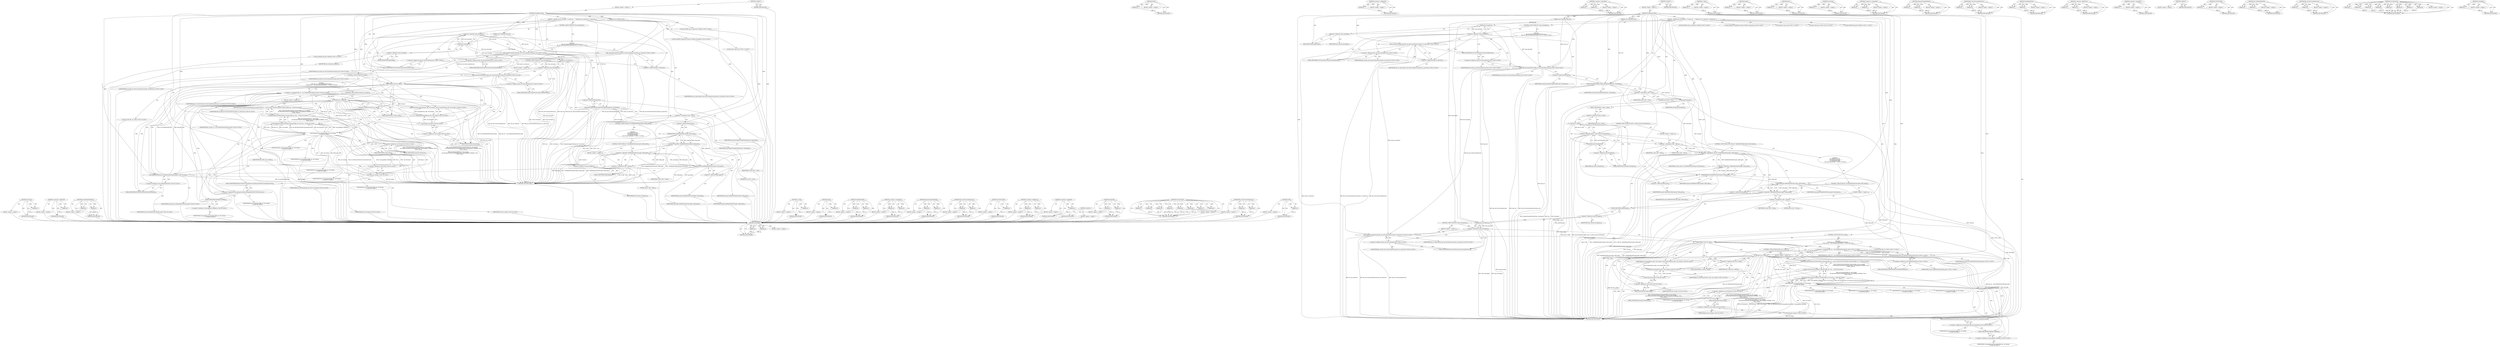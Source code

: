digraph "IsStandard" {
vulnerable_210 [label=<(METHOD,std.string)>];
vulnerable_211 [label=<(PARAM,p1)>];
vulnerable_212 [label=<(BLOCK,&lt;empty&gt;,&lt;empty&gt;)>];
vulnerable_213 [label=<(METHOD_RETURN,ANY)>];
vulnerable_158 [label=<(METHOD,&lt;operator&gt;.addressOf)>];
vulnerable_159 [label=<(PARAM,p1)>];
vulnerable_160 [label=<(BLOCK,&lt;empty&gt;,&lt;empty&gt;)>];
vulnerable_161 [label=<(METHOD_RETURN,ANY)>];
vulnerable_182 [label=<(METHOD,net.FilePathToFileURL)>];
vulnerable_183 [label=<(PARAM,p1)>];
vulnerable_184 [label=<(PARAM,p2)>];
vulnerable_185 [label=<(BLOCK,&lt;empty&gt;,&lt;empty&gt;)>];
vulnerable_186 [label=<(METHOD_RETURN,ANY)>];
vulnerable_6 [label=<(METHOD,&lt;global&gt;)<SUB>1</SUB>>];
vulnerable_7 [label=<(BLOCK,&lt;empty&gt;,&lt;empty&gt;)<SUB>1</SUB>>];
vulnerable_8 [label=<(METHOD,FixupRelativeFile)<SUB>1</SUB>>];
vulnerable_9 [label=<(PARAM,const FilePath&amp; base_dir)<SUB>1</SUB>>];
vulnerable_10 [label=<(PARAM,const FilePath&amp; text)<SUB>2</SUB>>];
vulnerable_11 [label=<(BLOCK,{
  FilePath old_cur_directory;
  if (!base_dir...,{
  FilePath old_cur_directory;
  if (!base_dir...)<SUB>2</SUB>>];
vulnerable_12 [label="<(LOCAL,FilePath old_cur_directory: FilePath)<SUB>3</SUB>>"];
vulnerable_13 [label=<(CONTROL_STRUCTURE,IF,if (!base_dir.empty()))<SUB>4</SUB>>];
vulnerable_14 [label=<(&lt;operator&gt;.logicalNot,!base_dir.empty())<SUB>4</SUB>>];
vulnerable_15 [label=<(empty,base_dir.empty())<SUB>4</SUB>>];
vulnerable_16 [label=<(&lt;operator&gt;.fieldAccess,base_dir.empty)<SUB>4</SUB>>];
vulnerable_17 [label=<(IDENTIFIER,base_dir,base_dir.empty())<SUB>4</SUB>>];
vulnerable_18 [label=<(FIELD_IDENTIFIER,empty,empty)<SUB>4</SUB>>];
vulnerable_19 [label="<(BLOCK,{
    file_util::GetCurrentDirectory(&amp;old_cur_d...,{
    file_util::GetCurrentDirectory(&amp;old_cur_d...)<SUB>4</SUB>>"];
vulnerable_20 [label="<(file_util.GetCurrentDirectory,file_util::GetCurrentDirectory(&amp;old_cur_directory))<SUB>5</SUB>>"];
vulnerable_21 [label="<(&lt;operator&gt;.fieldAccess,file_util::GetCurrentDirectory)<SUB>5</SUB>>"];
vulnerable_22 [label="<(IDENTIFIER,file_util,file_util::GetCurrentDirectory(&amp;old_cur_directory))<SUB>5</SUB>>"];
vulnerable_23 [label=<(FIELD_IDENTIFIER,GetCurrentDirectory,GetCurrentDirectory)<SUB>5</SUB>>];
vulnerable_24 [label=<(&lt;operator&gt;.addressOf,&amp;old_cur_directory)<SUB>5</SUB>>];
vulnerable_25 [label="<(IDENTIFIER,old_cur_directory,file_util::GetCurrentDirectory(&amp;old_cur_directory))<SUB>5</SUB>>"];
vulnerable_26 [label="<(file_util.SetCurrentDirectory,file_util::SetCurrentDirectory(base_dir))<SUB>6</SUB>>"];
vulnerable_27 [label="<(&lt;operator&gt;.fieldAccess,file_util::SetCurrentDirectory)<SUB>6</SUB>>"];
vulnerable_28 [label="<(IDENTIFIER,file_util,file_util::SetCurrentDirectory(base_dir))<SUB>6</SUB>>"];
vulnerable_29 [label=<(FIELD_IDENTIFIER,SetCurrentDirectory,SetCurrentDirectory)<SUB>6</SUB>>];
vulnerable_30 [label="<(IDENTIFIER,base_dir,file_util::SetCurrentDirectory(base_dir))<SUB>6</SUB>>"];
vulnerable_31 [label="<(LOCAL,FilePath.StringType trimmed: FilePath.StringType)<SUB>9</SUB>>"];
vulnerable_32 [label=<(PrepareStringForFileOps,PrepareStringForFileOps(text, &amp;trimmed))<SUB>10</SUB>>];
vulnerable_33 [label=<(IDENTIFIER,text,PrepareStringForFileOps(text, &amp;trimmed))<SUB>10</SUB>>];
vulnerable_34 [label=<(&lt;operator&gt;.addressOf,&amp;trimmed)<SUB>10</SUB>>];
vulnerable_35 [label=<(IDENTIFIER,trimmed,PrepareStringForFileOps(text, &amp;trimmed))<SUB>10</SUB>>];
vulnerable_36 [label="<(LOCAL,bool is_file: bool)<SUB>12</SUB>>"];
vulnerable_37 [label=<(&lt;operator&gt;.assignment,is_file = true)<SUB>12</SUB>>];
vulnerable_38 [label=<(IDENTIFIER,is_file,is_file = true)<SUB>12</SUB>>];
vulnerable_39 [label=<(LITERAL,true,is_file = true)<SUB>12</SUB>>];
vulnerable_40 [label="<(LOCAL,FilePath full_path: FilePath)<SUB>13</SUB>>"];
vulnerable_41 [label=<(CONTROL_STRUCTURE,IF,if (!ValidPathForFile(trimmed, &amp;full_path)))<SUB>14</SUB>>];
vulnerable_42 [label=<(&lt;operator&gt;.logicalNot,!ValidPathForFile(trimmed, &amp;full_path))<SUB>14</SUB>>];
vulnerable_43 [label=<(ValidPathForFile,ValidPathForFile(trimmed, &amp;full_path))<SUB>14</SUB>>];
vulnerable_44 [label=<(IDENTIFIER,trimmed,ValidPathForFile(trimmed, &amp;full_path))<SUB>14</SUB>>];
vulnerable_45 [label=<(&lt;operator&gt;.addressOf,&amp;full_path)<SUB>14</SUB>>];
vulnerable_46 [label=<(IDENTIFIER,full_path,ValidPathForFile(trimmed, &amp;full_path))<SUB>14</SUB>>];
vulnerable_47 [label="<(BLOCK,{
#if defined(OS_WIN)
    std::wstring unescape...,{
#if defined(OS_WIN)
    std::wstring unescape...)<SUB>14</SUB>>"];
vulnerable_48 [label=<(CONTROL_STRUCTURE,IF,if (!ValidPathForFile(unescaped, &amp;full_path)))<SUB>25</SUB>>];
vulnerable_49 [label=<(&lt;operator&gt;.logicalNot,!ValidPathForFile(unescaped, &amp;full_path))<SUB>25</SUB>>];
vulnerable_50 [label=<(ValidPathForFile,ValidPathForFile(unescaped, &amp;full_path))<SUB>25</SUB>>];
vulnerable_51 [label=<(IDENTIFIER,unescaped,ValidPathForFile(unescaped, &amp;full_path))<SUB>25</SUB>>];
vulnerable_52 [label=<(&lt;operator&gt;.addressOf,&amp;full_path)<SUB>25</SUB>>];
vulnerable_53 [label=<(IDENTIFIER,full_path,ValidPathForFile(unescaped, &amp;full_path))<SUB>25</SUB>>];
vulnerable_54 [label=<(BLOCK,&lt;empty&gt;,&lt;empty&gt;)<SUB>26</SUB>>];
vulnerable_55 [label=<(&lt;operator&gt;.assignment,is_file = false)<SUB>26</SUB>>];
vulnerable_56 [label=<(IDENTIFIER,is_file,is_file = false)<SUB>26</SUB>>];
vulnerable_57 [label=<(LITERAL,false,is_file = false)<SUB>26</SUB>>];
vulnerable_58 [label=<(CONTROL_STRUCTURE,IF,if (!base_dir.empty()))<SUB>29</SUB>>];
vulnerable_59 [label=<(&lt;operator&gt;.logicalNot,!base_dir.empty())<SUB>29</SUB>>];
vulnerable_60 [label=<(empty,base_dir.empty())<SUB>29</SUB>>];
vulnerable_61 [label=<(&lt;operator&gt;.fieldAccess,base_dir.empty)<SUB>29</SUB>>];
vulnerable_62 [label=<(IDENTIFIER,base_dir,base_dir.empty())<SUB>29</SUB>>];
vulnerable_63 [label=<(FIELD_IDENTIFIER,empty,empty)<SUB>29</SUB>>];
vulnerable_64 [label=<(BLOCK,&lt;empty&gt;,&lt;empty&gt;)<SUB>30</SUB>>];
vulnerable_65 [label="<(file_util.SetCurrentDirectory,file_util::SetCurrentDirectory(old_cur_directory))<SUB>30</SUB>>"];
vulnerable_66 [label="<(&lt;operator&gt;.fieldAccess,file_util::SetCurrentDirectory)<SUB>30</SUB>>"];
vulnerable_67 [label="<(IDENTIFIER,file_util,file_util::SetCurrentDirectory(old_cur_directory))<SUB>30</SUB>>"];
vulnerable_68 [label=<(FIELD_IDENTIFIER,SetCurrentDirectory,SetCurrentDirectory)<SUB>30</SUB>>];
vulnerable_69 [label="<(IDENTIFIER,old_cur_directory,file_util::SetCurrentDirectory(old_cur_directory))<SUB>30</SUB>>"];
vulnerable_70 [label=<(CONTROL_STRUCTURE,IF,if (is_file))<SUB>32</SUB>>];
vulnerable_71 [label=<(IDENTIFIER,is_file,if (is_file))<SUB>32</SUB>>];
vulnerable_72 [label="<(BLOCK,{
    GURL file_url = net::FilePathToFileURL(fu...,{
    GURL file_url = net::FilePathToFileURL(fu...)<SUB>32</SUB>>"];
vulnerable_73 [label="<(LOCAL,GURL file_url: GURL)<SUB>33</SUB>>"];
vulnerable_74 [label="<(&lt;operator&gt;.assignment,file_url = net::FilePathToFileURL(full_path))<SUB>33</SUB>>"];
vulnerable_75 [label="<(IDENTIFIER,file_url,file_url = net::FilePathToFileURL(full_path))<SUB>33</SUB>>"];
vulnerable_76 [label="<(net.FilePathToFileURL,net::FilePathToFileURL(full_path))<SUB>33</SUB>>"];
vulnerable_77 [label="<(&lt;operator&gt;.fieldAccess,net::FilePathToFileURL)<SUB>33</SUB>>"];
vulnerable_78 [label="<(IDENTIFIER,net,net::FilePathToFileURL(full_path))<SUB>33</SUB>>"];
vulnerable_79 [label=<(FIELD_IDENTIFIER,FilePathToFileURL,FilePathToFileURL)<SUB>33</SUB>>];
vulnerable_80 [label="<(IDENTIFIER,full_path,net::FilePathToFileURL(full_path))<SUB>33</SUB>>"];
vulnerable_81 [label=<(CONTROL_STRUCTURE,IF,if (file_url.is_valid()))<SUB>34</SUB>>];
vulnerable_82 [label=<(is_valid,file_url.is_valid())<SUB>34</SUB>>];
vulnerable_83 [label=<(&lt;operator&gt;.fieldAccess,file_url.is_valid)<SUB>34</SUB>>];
vulnerable_84 [label=<(IDENTIFIER,file_url,file_url.is_valid())<SUB>34</SUB>>];
vulnerable_85 [label=<(FIELD_IDENTIFIER,is_valid,is_valid)<SUB>34</SUB>>];
vulnerable_86 [label=<(BLOCK,&lt;empty&gt;,&lt;empty&gt;)<SUB>35</SUB>>];
vulnerable_87 [label="<(RETURN,return GURL(UTF16ToUTF8(net::FormatUrl(file_url...,return GURL(UTF16ToUTF8(net::FormatUrl(file_url...)<SUB>35</SUB>>"];
vulnerable_88 [label="<(GURL,GURL(UTF16ToUTF8(net::FormatUrl(file_url, std::...)<SUB>35</SUB>>"];
vulnerable_89 [label="<(UTF16ToUTF8,UTF16ToUTF8(net::FormatUrl(file_url, std::strin...)<SUB>35</SUB>>"];
vulnerable_90 [label="<(net.FormatUrl,net::FormatUrl(file_url, std::string(),
       ...)<SUB>35</SUB>>"];
vulnerable_91 [label="<(&lt;operator&gt;.fieldAccess,net::FormatUrl)<SUB>35</SUB>>"];
vulnerable_92 [label="<(IDENTIFIER,net,net::FormatUrl(file_url, std::string(),
       ...)<SUB>35</SUB>>"];
vulnerable_93 [label=<(FIELD_IDENTIFIER,FormatUrl,FormatUrl)<SUB>35</SUB>>];
vulnerable_94 [label="<(IDENTIFIER,file_url,net::FormatUrl(file_url, std::string(),
       ...)<SUB>35</SUB>>"];
vulnerable_95 [label="<(std.string,std::string())<SUB>35</SUB>>"];
vulnerable_96 [label="<(&lt;operator&gt;.fieldAccess,std::string)<SUB>35</SUB>>"];
vulnerable_97 [label="<(IDENTIFIER,std,std::string())<SUB>35</SUB>>"];
vulnerable_98 [label=<(FIELD_IDENTIFIER,string,string)<SUB>35</SUB>>];
vulnerable_99 [label="<(&lt;operator&gt;.fieldAccess,net::kFormatUrlOmitUsernamePassword)<SUB>36</SUB>>"];
vulnerable_100 [label="<(IDENTIFIER,net,net::FormatUrl(file_url, std::string(),
       ...)<SUB>36</SUB>>"];
vulnerable_101 [label=<(FIELD_IDENTIFIER,kFormatUrlOmitUsernamePassword,kFormatUrlOmitUsernamePassword)<SUB>36</SUB>>];
vulnerable_102 [label="<(&lt;operator&gt;.fieldAccess,UnescapeRule::NORMAL)<SUB>36</SUB>>"];
vulnerable_103 [label="<(IDENTIFIER,UnescapeRule,net::FormatUrl(file_url, std::string(),
       ...)<SUB>36</SUB>>"];
vulnerable_104 [label=<(FIELD_IDENTIFIER,NORMAL,NORMAL)<SUB>36</SUB>>];
vulnerable_105 [label="<(IDENTIFIER,NULL,net::FormatUrl(file_url, std::string(),
       ...)<SUB>36</SUB>>"];
vulnerable_106 [label="<(IDENTIFIER,NULL,net::FormatUrl(file_url, std::string(),
       ...)<SUB>37</SUB>>"];
vulnerable_107 [label="<(IDENTIFIER,NULL,net::FormatUrl(file_url, std::string(),
       ...)<SUB>37</SUB>>"];
vulnerable_108 [label="<(RETURN,return FixupURL(text_utf8, std::string());,return FixupURL(text_utf8, std::string());)<SUB>45</SUB>>"];
vulnerable_109 [label="<(FixupURL,FixupURL(text_utf8, std::string()))<SUB>45</SUB>>"];
vulnerable_110 [label="<(IDENTIFIER,text_utf8,FixupURL(text_utf8, std::string()))<SUB>45</SUB>>"];
vulnerable_111 [label="<(std.string,std::string())<SUB>45</SUB>>"];
vulnerable_112 [label="<(&lt;operator&gt;.fieldAccess,std::string)<SUB>45</SUB>>"];
vulnerable_113 [label="<(IDENTIFIER,std,std::string())<SUB>45</SUB>>"];
vulnerable_114 [label=<(FIELD_IDENTIFIER,string,string)<SUB>45</SUB>>];
vulnerable_115 [label=<(METHOD_RETURN,GURL)<SUB>1</SUB>>];
vulnerable_117 [label=<(METHOD_RETURN,ANY)<SUB>1</SUB>>];
vulnerable_187 [label=<(METHOD,is_valid)>];
vulnerable_188 [label=<(PARAM,p1)>];
vulnerable_189 [label=<(BLOCK,&lt;empty&gt;,&lt;empty&gt;)>];
vulnerable_190 [label=<(METHOD_RETURN,ANY)>];
vulnerable_144 [label=<(METHOD,empty)>];
vulnerable_145 [label=<(PARAM,p1)>];
vulnerable_146 [label=<(BLOCK,&lt;empty&gt;,&lt;empty&gt;)>];
vulnerable_147 [label=<(METHOD_RETURN,ANY)>];
vulnerable_177 [label=<(METHOD,ValidPathForFile)>];
vulnerable_178 [label=<(PARAM,p1)>];
vulnerable_179 [label=<(PARAM,p2)>];
vulnerable_180 [label=<(BLOCK,&lt;empty&gt;,&lt;empty&gt;)>];
vulnerable_181 [label=<(METHOD_RETURN,ANY)>];
vulnerable_172 [label=<(METHOD,&lt;operator&gt;.assignment)>];
vulnerable_173 [label=<(PARAM,p1)>];
vulnerable_174 [label=<(PARAM,p2)>];
vulnerable_175 [label=<(BLOCK,&lt;empty&gt;,&lt;empty&gt;)>];
vulnerable_176 [label=<(METHOD_RETURN,ANY)>];
vulnerable_167 [label=<(METHOD,PrepareStringForFileOps)>];
vulnerable_168 [label=<(PARAM,p1)>];
vulnerable_169 [label=<(PARAM,p2)>];
vulnerable_170 [label=<(BLOCK,&lt;empty&gt;,&lt;empty&gt;)>];
vulnerable_171 [label=<(METHOD_RETURN,ANY)>];
vulnerable_153 [label=<(METHOD,file_util.GetCurrentDirectory)>];
vulnerable_154 [label=<(PARAM,p1)>];
vulnerable_155 [label=<(PARAM,p2)>];
vulnerable_156 [label=<(BLOCK,&lt;empty&gt;,&lt;empty&gt;)>];
vulnerable_157 [label=<(METHOD_RETURN,ANY)>];
vulnerable_195 [label=<(METHOD,UTF16ToUTF8)>];
vulnerable_196 [label=<(PARAM,p1)>];
vulnerable_197 [label=<(BLOCK,&lt;empty&gt;,&lt;empty&gt;)>];
vulnerable_198 [label=<(METHOD_RETURN,ANY)>];
vulnerable_148 [label=<(METHOD,&lt;operator&gt;.fieldAccess)>];
vulnerable_149 [label=<(PARAM,p1)>];
vulnerable_150 [label=<(PARAM,p2)>];
vulnerable_151 [label=<(BLOCK,&lt;empty&gt;,&lt;empty&gt;)>];
vulnerable_152 [label=<(METHOD_RETURN,ANY)>];
vulnerable_140 [label=<(METHOD,&lt;operator&gt;.logicalNot)>];
vulnerable_141 [label=<(PARAM,p1)>];
vulnerable_142 [label=<(BLOCK,&lt;empty&gt;,&lt;empty&gt;)>];
vulnerable_143 [label=<(METHOD_RETURN,ANY)>];
vulnerable_134 [label=<(METHOD,&lt;global&gt;)<SUB>1</SUB>>];
vulnerable_135 [label=<(BLOCK,&lt;empty&gt;,&lt;empty&gt;)>];
vulnerable_136 [label=<(METHOD_RETURN,ANY)>];
vulnerable_214 [label=<(METHOD,FixupURL)>];
vulnerable_215 [label=<(PARAM,p1)>];
vulnerable_216 [label=<(PARAM,p2)>];
vulnerable_217 [label=<(BLOCK,&lt;empty&gt;,&lt;empty&gt;)>];
vulnerable_218 [label=<(METHOD_RETURN,ANY)>];
vulnerable_199 [label=<(METHOD,net.FormatUrl)>];
vulnerable_200 [label=<(PARAM,p1)>];
vulnerable_201 [label=<(PARAM,p2)>];
vulnerable_202 [label=<(PARAM,p3)>];
vulnerable_203 [label=<(PARAM,p4)>];
vulnerable_204 [label=<(PARAM,p5)>];
vulnerable_205 [label=<(PARAM,p6)>];
vulnerable_206 [label=<(PARAM,p7)>];
vulnerable_207 [label=<(PARAM,p8)>];
vulnerable_208 [label=<(BLOCK,&lt;empty&gt;,&lt;empty&gt;)>];
vulnerable_209 [label=<(METHOD_RETURN,ANY)>];
vulnerable_162 [label=<(METHOD,file_util.SetCurrentDirectory)>];
vulnerable_163 [label=<(PARAM,p1)>];
vulnerable_164 [label=<(PARAM,p2)>];
vulnerable_165 [label=<(BLOCK,&lt;empty&gt;,&lt;empty&gt;)>];
vulnerable_166 [label=<(METHOD_RETURN,ANY)>];
vulnerable_191 [label=<(METHOD,GURL)>];
vulnerable_192 [label=<(PARAM,p1)>];
vulnerable_193 [label=<(BLOCK,&lt;empty&gt;,&lt;empty&gt;)>];
vulnerable_194 [label=<(METHOD_RETURN,ANY)>];
fixed_246 [label=<(METHOD,FixupURL)>];
fixed_247 [label=<(PARAM,p1)>];
fixed_248 [label=<(PARAM,p2)>];
fixed_249 [label=<(BLOCK,&lt;empty&gt;,&lt;empty&gt;)>];
fixed_250 [label=<(METHOD_RETURN,ANY)>];
fixed_223 [label=<(METHOD,GURL)>];
fixed_224 [label=<(PARAM,p1)>];
fixed_225 [label=<(BLOCK,&lt;empty&gt;,&lt;empty&gt;)>];
fixed_226 [label=<(METHOD_RETURN,ANY)>];
fixed_177 [label=<(METHOD,&lt;operator&gt;.addressOf)>];
fixed_178 [label=<(PARAM,p1)>];
fixed_179 [label=<(BLOCK,&lt;empty&gt;,&lt;empty&gt;)>];
fixed_180 [label=<(METHOD_RETURN,ANY)>];
fixed_200 [label=<(METHOD,&lt;operator&gt;.logicalAnd)>];
fixed_201 [label=<(PARAM,p1)>];
fixed_202 [label=<(PARAM,p2)>];
fixed_203 [label=<(BLOCK,&lt;empty&gt;,&lt;empty&gt;)>];
fixed_204 [label=<(METHOD_RETURN,ANY)>];
fixed_6 [label=<(METHOD,&lt;global&gt;)<SUB>1</SUB>>];
fixed_7 [label=<(BLOCK,&lt;empty&gt;,&lt;empty&gt;)<SUB>1</SUB>>];
fixed_8 [label=<(METHOD,FixupRelativeFile)<SUB>1</SUB>>];
fixed_9 [label=<(PARAM,const FilePath&amp; base_dir)<SUB>1</SUB>>];
fixed_10 [label=<(PARAM,const FilePath&amp; text)<SUB>2</SUB>>];
fixed_11 [label=<(BLOCK,{
  FilePath old_cur_directory;
  if (!base_dir...,{
  FilePath old_cur_directory;
  if (!base_dir...)<SUB>2</SUB>>];
fixed_12 [label="<(LOCAL,FilePath old_cur_directory: FilePath)<SUB>3</SUB>>"];
fixed_13 [label=<(CONTROL_STRUCTURE,IF,if (!base_dir.empty()))<SUB>4</SUB>>];
fixed_14 [label=<(&lt;operator&gt;.logicalNot,!base_dir.empty())<SUB>4</SUB>>];
fixed_15 [label=<(empty,base_dir.empty())<SUB>4</SUB>>];
fixed_16 [label=<(&lt;operator&gt;.fieldAccess,base_dir.empty)<SUB>4</SUB>>];
fixed_17 [label=<(IDENTIFIER,base_dir,base_dir.empty())<SUB>4</SUB>>];
fixed_18 [label=<(FIELD_IDENTIFIER,empty,empty)<SUB>4</SUB>>];
fixed_19 [label="<(BLOCK,{
    file_util::GetCurrentDirectory(&amp;old_cur_d...,{
    file_util::GetCurrentDirectory(&amp;old_cur_d...)<SUB>4</SUB>>"];
fixed_20 [label="<(file_util.GetCurrentDirectory,file_util::GetCurrentDirectory(&amp;old_cur_directory))<SUB>5</SUB>>"];
fixed_21 [label="<(&lt;operator&gt;.fieldAccess,file_util::GetCurrentDirectory)<SUB>5</SUB>>"];
fixed_22 [label="<(IDENTIFIER,file_util,file_util::GetCurrentDirectory(&amp;old_cur_directory))<SUB>5</SUB>>"];
fixed_23 [label=<(FIELD_IDENTIFIER,GetCurrentDirectory,GetCurrentDirectory)<SUB>5</SUB>>];
fixed_24 [label=<(&lt;operator&gt;.addressOf,&amp;old_cur_directory)<SUB>5</SUB>>];
fixed_25 [label="<(IDENTIFIER,old_cur_directory,file_util::GetCurrentDirectory(&amp;old_cur_directory))<SUB>5</SUB>>"];
fixed_26 [label="<(file_util.SetCurrentDirectory,file_util::SetCurrentDirectory(base_dir))<SUB>6</SUB>>"];
fixed_27 [label="<(&lt;operator&gt;.fieldAccess,file_util::SetCurrentDirectory)<SUB>6</SUB>>"];
fixed_28 [label="<(IDENTIFIER,file_util,file_util::SetCurrentDirectory(base_dir))<SUB>6</SUB>>"];
fixed_29 [label=<(FIELD_IDENTIFIER,SetCurrentDirectory,SetCurrentDirectory)<SUB>6</SUB>>];
fixed_30 [label="<(IDENTIFIER,base_dir,file_util::SetCurrentDirectory(base_dir))<SUB>6</SUB>>"];
fixed_31 [label="<(LOCAL,FilePath.StringType trimmed: FilePath.StringType)<SUB>9</SUB>>"];
fixed_32 [label=<(PrepareStringForFileOps,PrepareStringForFileOps(text, &amp;trimmed))<SUB>10</SUB>>];
fixed_33 [label=<(IDENTIFIER,text,PrepareStringForFileOps(text, &amp;trimmed))<SUB>10</SUB>>];
fixed_34 [label=<(&lt;operator&gt;.addressOf,&amp;trimmed)<SUB>10</SUB>>];
fixed_35 [label=<(IDENTIFIER,trimmed,PrepareStringForFileOps(text, &amp;trimmed))<SUB>10</SUB>>];
fixed_36 [label="<(LOCAL,bool is_file: bool)<SUB>12</SUB>>"];
fixed_37 [label=<(&lt;operator&gt;.assignment,is_file = true)<SUB>12</SUB>>];
fixed_38 [label=<(IDENTIFIER,is_file,is_file = true)<SUB>12</SUB>>];
fixed_39 [label=<(LITERAL,true,is_file = true)<SUB>12</SUB>>];
fixed_40 [label="<(LOCAL,GURL gurl: GURL)<SUB>14</SUB>>"];
fixed_41 [label=<(gurl,gurl(trimmed))<SUB>14</SUB>>];
fixed_42 [label=<(IDENTIFIER,trimmed,gurl(trimmed))<SUB>14</SUB>>];
fixed_43 [label=<(CONTROL_STRUCTURE,IF,if (gurl.is_valid() &amp;&amp; gurl.IsStandard()))<SUB>15</SUB>>];
fixed_44 [label=<(&lt;operator&gt;.logicalAnd,gurl.is_valid() &amp;&amp; gurl.IsStandard())<SUB>15</SUB>>];
fixed_45 [label=<(is_valid,gurl.is_valid())<SUB>15</SUB>>];
fixed_46 [label=<(&lt;operator&gt;.fieldAccess,gurl.is_valid)<SUB>15</SUB>>];
fixed_47 [label=<(IDENTIFIER,gurl,gurl.is_valid())<SUB>15</SUB>>];
fixed_48 [label=<(FIELD_IDENTIFIER,is_valid,is_valid)<SUB>15</SUB>>];
fixed_49 [label=<(IsStandard,gurl.IsStandard())<SUB>15</SUB>>];
fixed_50 [label=<(&lt;operator&gt;.fieldAccess,gurl.IsStandard)<SUB>15</SUB>>];
fixed_51 [label=<(IDENTIFIER,gurl,gurl.IsStandard())<SUB>15</SUB>>];
fixed_52 [label=<(FIELD_IDENTIFIER,IsStandard,IsStandard)<SUB>15</SUB>>];
fixed_53 [label=<(BLOCK,&lt;empty&gt;,&lt;empty&gt;)<SUB>16</SUB>>];
fixed_54 [label=<(&lt;operator&gt;.assignment,is_file = false)<SUB>16</SUB>>];
fixed_55 [label=<(IDENTIFIER,is_file,is_file = false)<SUB>16</SUB>>];
fixed_56 [label=<(LITERAL,false,is_file = false)<SUB>16</SUB>>];
fixed_57 [label="<(LOCAL,FilePath full_path: FilePath)<SUB>17</SUB>>"];
fixed_58 [label=<(CONTROL_STRUCTURE,IF,if (is_file &amp;&amp; !ValidPathForFile(trimmed, &amp;full_path)))<SUB>18</SUB>>];
fixed_59 [label=<(&lt;operator&gt;.logicalAnd,is_file &amp;&amp; !ValidPathForFile(trimmed, &amp;full_path))<SUB>18</SUB>>];
fixed_60 [label=<(IDENTIFIER,is_file,is_file &amp;&amp; !ValidPathForFile(trimmed, &amp;full_path))<SUB>18</SUB>>];
fixed_61 [label=<(&lt;operator&gt;.logicalNot,!ValidPathForFile(trimmed, &amp;full_path))<SUB>18</SUB>>];
fixed_62 [label=<(ValidPathForFile,ValidPathForFile(trimmed, &amp;full_path))<SUB>18</SUB>>];
fixed_63 [label=<(IDENTIFIER,trimmed,ValidPathForFile(trimmed, &amp;full_path))<SUB>18</SUB>>];
fixed_64 [label=<(&lt;operator&gt;.addressOf,&amp;full_path)<SUB>18</SUB>>];
fixed_65 [label=<(IDENTIFIER,full_path,ValidPathForFile(trimmed, &amp;full_path))<SUB>18</SUB>>];
fixed_66 [label="<(BLOCK,{
#if defined(OS_WIN)
    std::wstring unescape...,{
#if defined(OS_WIN)
    std::wstring unescape...)<SUB>18</SUB>>"];
fixed_67 [label=<(CONTROL_STRUCTURE,IF,if (!ValidPathForFile(unescaped, &amp;full_path)))<SUB>29</SUB>>];
fixed_68 [label=<(&lt;operator&gt;.logicalNot,!ValidPathForFile(unescaped, &amp;full_path))<SUB>29</SUB>>];
fixed_69 [label=<(ValidPathForFile,ValidPathForFile(unescaped, &amp;full_path))<SUB>29</SUB>>];
fixed_70 [label=<(IDENTIFIER,unescaped,ValidPathForFile(unescaped, &amp;full_path))<SUB>29</SUB>>];
fixed_71 [label=<(&lt;operator&gt;.addressOf,&amp;full_path)<SUB>29</SUB>>];
fixed_72 [label=<(IDENTIFIER,full_path,ValidPathForFile(unescaped, &amp;full_path))<SUB>29</SUB>>];
fixed_73 [label=<(BLOCK,&lt;empty&gt;,&lt;empty&gt;)<SUB>30</SUB>>];
fixed_74 [label=<(&lt;operator&gt;.assignment,is_file = false)<SUB>30</SUB>>];
fixed_75 [label=<(IDENTIFIER,is_file,is_file = false)<SUB>30</SUB>>];
fixed_76 [label=<(LITERAL,false,is_file = false)<SUB>30</SUB>>];
fixed_77 [label=<(CONTROL_STRUCTURE,IF,if (!base_dir.empty()))<SUB>33</SUB>>];
fixed_78 [label=<(&lt;operator&gt;.logicalNot,!base_dir.empty())<SUB>33</SUB>>];
fixed_79 [label=<(empty,base_dir.empty())<SUB>33</SUB>>];
fixed_80 [label=<(&lt;operator&gt;.fieldAccess,base_dir.empty)<SUB>33</SUB>>];
fixed_81 [label=<(IDENTIFIER,base_dir,base_dir.empty())<SUB>33</SUB>>];
fixed_82 [label=<(FIELD_IDENTIFIER,empty,empty)<SUB>33</SUB>>];
fixed_83 [label=<(BLOCK,&lt;empty&gt;,&lt;empty&gt;)<SUB>34</SUB>>];
fixed_84 [label="<(file_util.SetCurrentDirectory,file_util::SetCurrentDirectory(old_cur_directory))<SUB>34</SUB>>"];
fixed_85 [label="<(&lt;operator&gt;.fieldAccess,file_util::SetCurrentDirectory)<SUB>34</SUB>>"];
fixed_86 [label="<(IDENTIFIER,file_util,file_util::SetCurrentDirectory(old_cur_directory))<SUB>34</SUB>>"];
fixed_87 [label=<(FIELD_IDENTIFIER,SetCurrentDirectory,SetCurrentDirectory)<SUB>34</SUB>>];
fixed_88 [label="<(IDENTIFIER,old_cur_directory,file_util::SetCurrentDirectory(old_cur_directory))<SUB>34</SUB>>"];
fixed_89 [label=<(CONTROL_STRUCTURE,IF,if (is_file))<SUB>36</SUB>>];
fixed_90 [label=<(IDENTIFIER,is_file,if (is_file))<SUB>36</SUB>>];
fixed_91 [label="<(BLOCK,{
    GURL file_url = net::FilePathToFileURL(fu...,{
    GURL file_url = net::FilePathToFileURL(fu...)<SUB>36</SUB>>"];
fixed_92 [label="<(LOCAL,GURL file_url: GURL)<SUB>37</SUB>>"];
fixed_93 [label="<(&lt;operator&gt;.assignment,file_url = net::FilePathToFileURL(full_path))<SUB>37</SUB>>"];
fixed_94 [label="<(IDENTIFIER,file_url,file_url = net::FilePathToFileURL(full_path))<SUB>37</SUB>>"];
fixed_95 [label="<(net.FilePathToFileURL,net::FilePathToFileURL(full_path))<SUB>37</SUB>>"];
fixed_96 [label="<(&lt;operator&gt;.fieldAccess,net::FilePathToFileURL)<SUB>37</SUB>>"];
fixed_97 [label="<(IDENTIFIER,net,net::FilePathToFileURL(full_path))<SUB>37</SUB>>"];
fixed_98 [label=<(FIELD_IDENTIFIER,FilePathToFileURL,FilePathToFileURL)<SUB>37</SUB>>];
fixed_99 [label="<(IDENTIFIER,full_path,net::FilePathToFileURL(full_path))<SUB>37</SUB>>"];
fixed_100 [label=<(CONTROL_STRUCTURE,IF,if (file_url.is_valid()))<SUB>38</SUB>>];
fixed_101 [label=<(is_valid,file_url.is_valid())<SUB>38</SUB>>];
fixed_102 [label=<(&lt;operator&gt;.fieldAccess,file_url.is_valid)<SUB>38</SUB>>];
fixed_103 [label=<(IDENTIFIER,file_url,file_url.is_valid())<SUB>38</SUB>>];
fixed_104 [label=<(FIELD_IDENTIFIER,is_valid,is_valid)<SUB>38</SUB>>];
fixed_105 [label=<(BLOCK,&lt;empty&gt;,&lt;empty&gt;)<SUB>39</SUB>>];
fixed_106 [label="<(RETURN,return GURL(UTF16ToUTF8(net::FormatUrl(file_url...,return GURL(UTF16ToUTF8(net::FormatUrl(file_url...)<SUB>39</SUB>>"];
fixed_107 [label="<(GURL,GURL(UTF16ToUTF8(net::FormatUrl(file_url, std::...)<SUB>39</SUB>>"];
fixed_108 [label="<(UTF16ToUTF8,UTF16ToUTF8(net::FormatUrl(file_url, std::strin...)<SUB>39</SUB>>"];
fixed_109 [label="<(net.FormatUrl,net::FormatUrl(file_url, std::string(),
       ...)<SUB>39</SUB>>"];
fixed_110 [label="<(&lt;operator&gt;.fieldAccess,net::FormatUrl)<SUB>39</SUB>>"];
fixed_111 [label="<(IDENTIFIER,net,net::FormatUrl(file_url, std::string(),
       ...)<SUB>39</SUB>>"];
fixed_112 [label=<(FIELD_IDENTIFIER,FormatUrl,FormatUrl)<SUB>39</SUB>>];
fixed_113 [label="<(IDENTIFIER,file_url,net::FormatUrl(file_url, std::string(),
       ...)<SUB>39</SUB>>"];
fixed_114 [label="<(std.string,std::string())<SUB>39</SUB>>"];
fixed_115 [label="<(&lt;operator&gt;.fieldAccess,std::string)<SUB>39</SUB>>"];
fixed_116 [label="<(IDENTIFIER,std,std::string())<SUB>39</SUB>>"];
fixed_117 [label=<(FIELD_IDENTIFIER,string,string)<SUB>39</SUB>>];
fixed_118 [label="<(&lt;operator&gt;.fieldAccess,net::kFormatUrlOmitUsernamePassword)<SUB>40</SUB>>"];
fixed_119 [label="<(IDENTIFIER,net,net::FormatUrl(file_url, std::string(),
       ...)<SUB>40</SUB>>"];
fixed_120 [label=<(FIELD_IDENTIFIER,kFormatUrlOmitUsernamePassword,kFormatUrlOmitUsernamePassword)<SUB>40</SUB>>];
fixed_121 [label="<(&lt;operator&gt;.fieldAccess,UnescapeRule::NORMAL)<SUB>40</SUB>>"];
fixed_122 [label="<(IDENTIFIER,UnescapeRule,net::FormatUrl(file_url, std::string(),
       ...)<SUB>40</SUB>>"];
fixed_123 [label=<(FIELD_IDENTIFIER,NORMAL,NORMAL)<SUB>40</SUB>>];
fixed_124 [label="<(IDENTIFIER,NULL,net::FormatUrl(file_url, std::string(),
       ...)<SUB>40</SUB>>"];
fixed_125 [label="<(IDENTIFIER,NULL,net::FormatUrl(file_url, std::string(),
       ...)<SUB>41</SUB>>"];
fixed_126 [label="<(IDENTIFIER,NULL,net::FormatUrl(file_url, std::string(),
       ...)<SUB>41</SUB>>"];
fixed_127 [label="<(RETURN,return FixupURL(text_utf8, std::string());,return FixupURL(text_utf8, std::string());)<SUB>49</SUB>>"];
fixed_128 [label="<(FixupURL,FixupURL(text_utf8, std::string()))<SUB>49</SUB>>"];
fixed_129 [label="<(IDENTIFIER,text_utf8,FixupURL(text_utf8, std::string()))<SUB>49</SUB>>"];
fixed_130 [label="<(std.string,std::string())<SUB>49</SUB>>"];
fixed_131 [label="<(&lt;operator&gt;.fieldAccess,std::string)<SUB>49</SUB>>"];
fixed_132 [label="<(IDENTIFIER,std,std::string())<SUB>49</SUB>>"];
fixed_133 [label=<(FIELD_IDENTIFIER,string,string)<SUB>49</SUB>>];
fixed_134 [label=<(METHOD_RETURN,GURL)<SUB>1</SUB>>];
fixed_136 [label=<(METHOD_RETURN,ANY)<SUB>1</SUB>>];
fixed_205 [label=<(METHOD,is_valid)>];
fixed_206 [label=<(PARAM,p1)>];
fixed_207 [label=<(BLOCK,&lt;empty&gt;,&lt;empty&gt;)>];
fixed_208 [label=<(METHOD_RETURN,ANY)>];
fixed_163 [label=<(METHOD,empty)>];
fixed_164 [label=<(PARAM,p1)>];
fixed_165 [label=<(BLOCK,&lt;empty&gt;,&lt;empty&gt;)>];
fixed_166 [label=<(METHOD_RETURN,ANY)>];
fixed_196 [label=<(METHOD,gurl)>];
fixed_197 [label=<(PARAM,p1)>];
fixed_198 [label=<(BLOCK,&lt;empty&gt;,&lt;empty&gt;)>];
fixed_199 [label=<(METHOD_RETURN,ANY)>];
fixed_242 [label=<(METHOD,std.string)>];
fixed_243 [label=<(PARAM,p1)>];
fixed_244 [label=<(BLOCK,&lt;empty&gt;,&lt;empty&gt;)>];
fixed_245 [label=<(METHOD_RETURN,ANY)>];
fixed_191 [label=<(METHOD,&lt;operator&gt;.assignment)>];
fixed_192 [label=<(PARAM,p1)>];
fixed_193 [label=<(PARAM,p2)>];
fixed_194 [label=<(BLOCK,&lt;empty&gt;,&lt;empty&gt;)>];
fixed_195 [label=<(METHOD_RETURN,ANY)>];
fixed_186 [label=<(METHOD,PrepareStringForFileOps)>];
fixed_187 [label=<(PARAM,p1)>];
fixed_188 [label=<(PARAM,p2)>];
fixed_189 [label=<(BLOCK,&lt;empty&gt;,&lt;empty&gt;)>];
fixed_190 [label=<(METHOD_RETURN,ANY)>];
fixed_172 [label=<(METHOD,file_util.GetCurrentDirectory)>];
fixed_173 [label=<(PARAM,p1)>];
fixed_174 [label=<(PARAM,p2)>];
fixed_175 [label=<(BLOCK,&lt;empty&gt;,&lt;empty&gt;)>];
fixed_176 [label=<(METHOD_RETURN,ANY)>];
fixed_213 [label=<(METHOD,ValidPathForFile)>];
fixed_214 [label=<(PARAM,p1)>];
fixed_215 [label=<(PARAM,p2)>];
fixed_216 [label=<(BLOCK,&lt;empty&gt;,&lt;empty&gt;)>];
fixed_217 [label=<(METHOD_RETURN,ANY)>];
fixed_167 [label=<(METHOD,&lt;operator&gt;.fieldAccess)>];
fixed_168 [label=<(PARAM,p1)>];
fixed_169 [label=<(PARAM,p2)>];
fixed_170 [label=<(BLOCK,&lt;empty&gt;,&lt;empty&gt;)>];
fixed_171 [label=<(METHOD_RETURN,ANY)>];
fixed_159 [label=<(METHOD,&lt;operator&gt;.logicalNot)>];
fixed_160 [label=<(PARAM,p1)>];
fixed_161 [label=<(BLOCK,&lt;empty&gt;,&lt;empty&gt;)>];
fixed_162 [label=<(METHOD_RETURN,ANY)>];
fixed_153 [label=<(METHOD,&lt;global&gt;)<SUB>1</SUB>>];
fixed_154 [label=<(BLOCK,&lt;empty&gt;,&lt;empty&gt;)>];
fixed_155 [label=<(METHOD_RETURN,ANY)>];
fixed_227 [label=<(METHOD,UTF16ToUTF8)>];
fixed_228 [label=<(PARAM,p1)>];
fixed_229 [label=<(BLOCK,&lt;empty&gt;,&lt;empty&gt;)>];
fixed_230 [label=<(METHOD_RETURN,ANY)>];
fixed_218 [label=<(METHOD,net.FilePathToFileURL)>];
fixed_219 [label=<(PARAM,p1)>];
fixed_220 [label=<(PARAM,p2)>];
fixed_221 [label=<(BLOCK,&lt;empty&gt;,&lt;empty&gt;)>];
fixed_222 [label=<(METHOD_RETURN,ANY)>];
fixed_181 [label=<(METHOD,file_util.SetCurrentDirectory)>];
fixed_182 [label=<(PARAM,p1)>];
fixed_183 [label=<(PARAM,p2)>];
fixed_184 [label=<(BLOCK,&lt;empty&gt;,&lt;empty&gt;)>];
fixed_185 [label=<(METHOD_RETURN,ANY)>];
fixed_231 [label=<(METHOD,net.FormatUrl)>];
fixed_232 [label=<(PARAM,p1)>];
fixed_233 [label=<(PARAM,p2)>];
fixed_234 [label=<(PARAM,p3)>];
fixed_235 [label=<(PARAM,p4)>];
fixed_236 [label=<(PARAM,p5)>];
fixed_237 [label=<(PARAM,p6)>];
fixed_238 [label=<(PARAM,p7)>];
fixed_239 [label=<(PARAM,p8)>];
fixed_240 [label=<(BLOCK,&lt;empty&gt;,&lt;empty&gt;)>];
fixed_241 [label=<(METHOD_RETURN,ANY)>];
fixed_209 [label=<(METHOD,IsStandard)>];
fixed_210 [label=<(PARAM,p1)>];
fixed_211 [label=<(BLOCK,&lt;empty&gt;,&lt;empty&gt;)>];
fixed_212 [label=<(METHOD_RETURN,ANY)>];
vulnerable_210 -> vulnerable_211  [key=0, label="AST: "];
vulnerable_210 -> vulnerable_211  [key=1, label="DDG: "];
vulnerable_210 -> vulnerable_212  [key=0, label="AST: "];
vulnerable_210 -> vulnerable_213  [key=0, label="AST: "];
vulnerable_210 -> vulnerable_213  [key=1, label="CFG: "];
vulnerable_211 -> vulnerable_213  [key=0, label="DDG: p1"];
vulnerable_212 -> fixed_246  [key=0];
vulnerable_213 -> fixed_246  [key=0];
vulnerable_158 -> vulnerable_159  [key=0, label="AST: "];
vulnerable_158 -> vulnerable_159  [key=1, label="DDG: "];
vulnerable_158 -> vulnerable_160  [key=0, label="AST: "];
vulnerable_158 -> vulnerable_161  [key=0, label="AST: "];
vulnerable_158 -> vulnerable_161  [key=1, label="CFG: "];
vulnerable_159 -> vulnerable_161  [key=0, label="DDG: p1"];
vulnerable_160 -> fixed_246  [key=0];
vulnerable_161 -> fixed_246  [key=0];
vulnerable_182 -> vulnerable_183  [key=0, label="AST: "];
vulnerable_182 -> vulnerable_183  [key=1, label="DDG: "];
vulnerable_182 -> vulnerable_185  [key=0, label="AST: "];
vulnerable_182 -> vulnerable_184  [key=0, label="AST: "];
vulnerable_182 -> vulnerable_184  [key=1, label="DDG: "];
vulnerable_182 -> vulnerable_186  [key=0, label="AST: "];
vulnerable_182 -> vulnerable_186  [key=1, label="CFG: "];
vulnerable_183 -> vulnerable_186  [key=0, label="DDG: p1"];
vulnerable_184 -> vulnerable_186  [key=0, label="DDG: p2"];
vulnerable_185 -> fixed_246  [key=0];
vulnerable_186 -> fixed_246  [key=0];
vulnerable_6 -> vulnerable_7  [key=0, label="AST: "];
vulnerable_6 -> vulnerable_117  [key=0, label="AST: "];
vulnerable_6 -> vulnerable_117  [key=1, label="CFG: "];
vulnerable_7 -> vulnerable_8  [key=0, label="AST: "];
vulnerable_8 -> vulnerable_9  [key=0, label="AST: "];
vulnerable_8 -> vulnerable_9  [key=1, label="DDG: "];
vulnerable_8 -> vulnerable_10  [key=0, label="AST: "];
vulnerable_8 -> vulnerable_10  [key=1, label="DDG: "];
vulnerable_8 -> vulnerable_11  [key=0, label="AST: "];
vulnerable_8 -> vulnerable_115  [key=0, label="AST: "];
vulnerable_8 -> vulnerable_18  [key=0, label="CFG: "];
vulnerable_8 -> vulnerable_37  [key=0, label="DDG: "];
vulnerable_8 -> vulnerable_32  [key=0, label="DDG: "];
vulnerable_8 -> vulnerable_71  [key=0, label="DDG: "];
vulnerable_8 -> vulnerable_109  [key=0, label="DDG: "];
vulnerable_8 -> vulnerable_20  [key=0, label="DDG: "];
vulnerable_8 -> vulnerable_26  [key=0, label="DDG: "];
vulnerable_8 -> vulnerable_43  [key=0, label="DDG: "];
vulnerable_8 -> vulnerable_65  [key=0, label="DDG: "];
vulnerable_8 -> vulnerable_55  [key=0, label="DDG: "];
vulnerable_8 -> vulnerable_76  [key=0, label="DDG: "];
vulnerable_8 -> vulnerable_50  [key=0, label="DDG: "];
vulnerable_8 -> vulnerable_90  [key=0, label="DDG: "];
vulnerable_9 -> vulnerable_115  [key=0, label="DDG: base_dir"];
vulnerable_9 -> vulnerable_15  [key=0, label="DDG: base_dir"];
vulnerable_9 -> vulnerable_26  [key=0, label="DDG: base_dir"];
vulnerable_9 -> vulnerable_60  [key=0, label="DDG: base_dir"];
vulnerable_10 -> vulnerable_32  [key=0, label="DDG: text"];
vulnerable_11 -> vulnerable_12  [key=0, label="AST: "];
vulnerable_11 -> vulnerable_13  [key=0, label="AST: "];
vulnerable_11 -> vulnerable_31  [key=0, label="AST: "];
vulnerable_11 -> vulnerable_32  [key=0, label="AST: "];
vulnerable_11 -> vulnerable_36  [key=0, label="AST: "];
vulnerable_11 -> vulnerable_37  [key=0, label="AST: "];
vulnerable_11 -> vulnerable_40  [key=0, label="AST: "];
vulnerable_11 -> vulnerable_41  [key=0, label="AST: "];
vulnerable_11 -> vulnerable_58  [key=0, label="AST: "];
vulnerable_11 -> vulnerable_70  [key=0, label="AST: "];
vulnerable_11 -> vulnerable_108  [key=0, label="AST: "];
vulnerable_12 -> fixed_246  [key=0];
vulnerable_13 -> vulnerable_14  [key=0, label="AST: "];
vulnerable_13 -> vulnerable_19  [key=0, label="AST: "];
vulnerable_14 -> vulnerable_15  [key=0, label="AST: "];
vulnerable_14 -> vulnerable_23  [key=0, label="CFG: "];
vulnerable_14 -> vulnerable_23  [key=1, label="CDG: "];
vulnerable_14 -> vulnerable_34  [key=0, label="CFG: "];
vulnerable_14 -> vulnerable_21  [key=0, label="CDG: "];
vulnerable_14 -> vulnerable_26  [key=0, label="CDG: "];
vulnerable_14 -> vulnerable_20  [key=0, label="CDG: "];
vulnerable_14 -> vulnerable_27  [key=0, label="CDG: "];
vulnerable_14 -> vulnerable_29  [key=0, label="CDG: "];
vulnerable_14 -> vulnerable_24  [key=0, label="CDG: "];
vulnerable_15 -> vulnerable_16  [key=0, label="AST: "];
vulnerable_15 -> vulnerable_14  [key=0, label="CFG: "];
vulnerable_15 -> vulnerable_14  [key=1, label="DDG: base_dir.empty"];
vulnerable_15 -> vulnerable_26  [key=0, label="DDG: base_dir.empty"];
vulnerable_15 -> vulnerable_60  [key=0, label="DDG: base_dir.empty"];
vulnerable_16 -> vulnerable_17  [key=0, label="AST: "];
vulnerable_16 -> vulnerable_18  [key=0, label="AST: "];
vulnerable_16 -> vulnerable_15  [key=0, label="CFG: "];
vulnerable_17 -> fixed_246  [key=0];
vulnerable_18 -> vulnerable_16  [key=0, label="CFG: "];
vulnerable_19 -> vulnerable_20  [key=0, label="AST: "];
vulnerable_19 -> vulnerable_26  [key=0, label="AST: "];
vulnerable_20 -> vulnerable_21  [key=0, label="AST: "];
vulnerable_20 -> vulnerable_24  [key=0, label="AST: "];
vulnerable_20 -> vulnerable_29  [key=0, label="CFG: "];
vulnerable_20 -> vulnerable_115  [key=0, label="DDG: file_util::GetCurrentDirectory"];
vulnerable_20 -> vulnerable_115  [key=1, label="DDG: &amp;old_cur_directory"];
vulnerable_20 -> vulnerable_115  [key=2, label="DDG: file_util::GetCurrentDirectory(&amp;old_cur_directory)"];
vulnerable_20 -> vulnerable_65  [key=0, label="DDG: &amp;old_cur_directory"];
vulnerable_21 -> vulnerable_22  [key=0, label="AST: "];
vulnerable_21 -> vulnerable_23  [key=0, label="AST: "];
vulnerable_21 -> vulnerable_24  [key=0, label="CFG: "];
vulnerable_22 -> fixed_246  [key=0];
vulnerable_23 -> vulnerable_21  [key=0, label="CFG: "];
vulnerable_24 -> vulnerable_25  [key=0, label="AST: "];
vulnerable_24 -> vulnerable_20  [key=0, label="CFG: "];
vulnerable_25 -> fixed_246  [key=0];
vulnerable_26 -> vulnerable_27  [key=0, label="AST: "];
vulnerable_26 -> vulnerable_30  [key=0, label="AST: "];
vulnerable_26 -> vulnerable_34  [key=0, label="CFG: "];
vulnerable_26 -> vulnerable_115  [key=0, label="DDG: file_util::SetCurrentDirectory"];
vulnerable_26 -> vulnerable_115  [key=1, label="DDG: base_dir"];
vulnerable_26 -> vulnerable_115  [key=2, label="DDG: file_util::SetCurrentDirectory(base_dir)"];
vulnerable_26 -> vulnerable_60  [key=0, label="DDG: base_dir"];
vulnerable_26 -> vulnerable_65  [key=0, label="DDG: file_util::SetCurrentDirectory"];
vulnerable_27 -> vulnerable_28  [key=0, label="AST: "];
vulnerable_27 -> vulnerable_29  [key=0, label="AST: "];
vulnerable_27 -> vulnerable_26  [key=0, label="CFG: "];
vulnerable_28 -> fixed_246  [key=0];
vulnerable_29 -> vulnerable_27  [key=0, label="CFG: "];
vulnerable_30 -> fixed_246  [key=0];
vulnerable_31 -> fixed_246  [key=0];
vulnerable_32 -> vulnerable_33  [key=0, label="AST: "];
vulnerable_32 -> vulnerable_34  [key=0, label="AST: "];
vulnerable_32 -> vulnerable_37  [key=0, label="CFG: "];
vulnerable_32 -> vulnerable_115  [key=0, label="DDG: text"];
vulnerable_32 -> vulnerable_115  [key=1, label="DDG: &amp;trimmed"];
vulnerable_32 -> vulnerable_115  [key=2, label="DDG: PrepareStringForFileOps(text, &amp;trimmed)"];
vulnerable_32 -> vulnerable_43  [key=0, label="DDG: &amp;trimmed"];
vulnerable_33 -> fixed_246  [key=0];
vulnerable_34 -> vulnerable_35  [key=0, label="AST: "];
vulnerable_34 -> vulnerable_32  [key=0, label="CFG: "];
vulnerable_35 -> fixed_246  [key=0];
vulnerable_36 -> fixed_246  [key=0];
vulnerable_37 -> vulnerable_38  [key=0, label="AST: "];
vulnerable_37 -> vulnerable_39  [key=0, label="AST: "];
vulnerable_37 -> vulnerable_45  [key=0, label="CFG: "];
vulnerable_37 -> vulnerable_115  [key=0, label="DDG: is_file"];
vulnerable_37 -> vulnerable_115  [key=1, label="DDG: is_file = true"];
vulnerable_38 -> fixed_246  [key=0];
vulnerable_39 -> fixed_246  [key=0];
vulnerable_40 -> fixed_246  [key=0];
vulnerable_41 -> vulnerable_42  [key=0, label="AST: "];
vulnerable_41 -> vulnerable_47  [key=0, label="AST: "];
vulnerable_42 -> vulnerable_43  [key=0, label="AST: "];
vulnerable_42 -> vulnerable_52  [key=0, label="CFG: "];
vulnerable_42 -> vulnerable_52  [key=1, label="CDG: "];
vulnerable_42 -> vulnerable_63  [key=0, label="CFG: "];
vulnerable_42 -> vulnerable_115  [key=0, label="DDG: ValidPathForFile(trimmed, &amp;full_path)"];
vulnerable_42 -> vulnerable_115  [key=1, label="DDG: !ValidPathForFile(trimmed, &amp;full_path)"];
vulnerable_42 -> vulnerable_49  [key=0, label="CDG: "];
vulnerable_42 -> vulnerable_50  [key=0, label="CDG: "];
vulnerable_43 -> vulnerable_44  [key=0, label="AST: "];
vulnerable_43 -> vulnerable_45  [key=0, label="AST: "];
vulnerable_43 -> vulnerable_42  [key=0, label="CFG: "];
vulnerable_43 -> vulnerable_42  [key=1, label="DDG: trimmed"];
vulnerable_43 -> vulnerable_42  [key=2, label="DDG: &amp;full_path"];
vulnerable_43 -> vulnerable_115  [key=0, label="DDG: trimmed"];
vulnerable_43 -> vulnerable_115  [key=1, label="DDG: &amp;full_path"];
vulnerable_43 -> vulnerable_76  [key=0, label="DDG: &amp;full_path"];
vulnerable_43 -> vulnerable_50  [key=0, label="DDG: &amp;full_path"];
vulnerable_44 -> fixed_246  [key=0];
vulnerable_45 -> vulnerable_46  [key=0, label="AST: "];
vulnerable_45 -> vulnerable_43  [key=0, label="CFG: "];
vulnerable_46 -> fixed_246  [key=0];
vulnerable_47 -> vulnerable_48  [key=0, label="AST: "];
vulnerable_48 -> vulnerable_49  [key=0, label="AST: "];
vulnerable_48 -> vulnerable_54  [key=0, label="AST: "];
vulnerable_49 -> vulnerable_50  [key=0, label="AST: "];
vulnerable_49 -> vulnerable_55  [key=0, label="CFG: "];
vulnerable_49 -> vulnerable_55  [key=1, label="CDG: "];
vulnerable_49 -> vulnerable_63  [key=0, label="CFG: "];
vulnerable_49 -> vulnerable_115  [key=0, label="DDG: ValidPathForFile(unescaped, &amp;full_path)"];
vulnerable_49 -> vulnerable_115  [key=1, label="DDG: !ValidPathForFile(unescaped, &amp;full_path)"];
vulnerable_50 -> vulnerable_51  [key=0, label="AST: "];
vulnerable_50 -> vulnerable_52  [key=0, label="AST: "];
vulnerable_50 -> vulnerable_49  [key=0, label="CFG: "];
vulnerable_50 -> vulnerable_49  [key=1, label="DDG: unescaped"];
vulnerable_50 -> vulnerable_49  [key=2, label="DDG: &amp;full_path"];
vulnerable_50 -> vulnerable_115  [key=0, label="DDG: &amp;full_path"];
vulnerable_50 -> vulnerable_115  [key=1, label="DDG: unescaped"];
vulnerable_50 -> vulnerable_76  [key=0, label="DDG: &amp;full_path"];
vulnerable_51 -> fixed_246  [key=0];
vulnerable_52 -> vulnerable_53  [key=0, label="AST: "];
vulnerable_52 -> vulnerable_50  [key=0, label="CFG: "];
vulnerable_53 -> fixed_246  [key=0];
vulnerable_54 -> vulnerable_55  [key=0, label="AST: "];
vulnerable_55 -> vulnerable_56  [key=0, label="AST: "];
vulnerable_55 -> vulnerable_57  [key=0, label="AST: "];
vulnerable_55 -> vulnerable_63  [key=0, label="CFG: "];
vulnerable_55 -> vulnerable_115  [key=0, label="DDG: is_file"];
vulnerable_55 -> vulnerable_115  [key=1, label="DDG: is_file = false"];
vulnerable_56 -> fixed_246  [key=0];
vulnerable_57 -> fixed_246  [key=0];
vulnerable_58 -> vulnerable_59  [key=0, label="AST: "];
vulnerable_58 -> vulnerable_64  [key=0, label="AST: "];
vulnerable_59 -> vulnerable_60  [key=0, label="AST: "];
vulnerable_59 -> vulnerable_71  [key=0, label="CFG: "];
vulnerable_59 -> vulnerable_68  [key=0, label="CFG: "];
vulnerable_59 -> vulnerable_68  [key=1, label="CDG: "];
vulnerable_59 -> vulnerable_115  [key=0, label="DDG: base_dir.empty()"];
vulnerable_59 -> vulnerable_115  [key=1, label="DDG: !base_dir.empty()"];
vulnerable_59 -> vulnerable_66  [key=0, label="CDG: "];
vulnerable_59 -> vulnerable_65  [key=0, label="CDG: "];
vulnerable_60 -> vulnerable_61  [key=0, label="AST: "];
vulnerable_60 -> vulnerable_59  [key=0, label="CFG: "];
vulnerable_60 -> vulnerable_59  [key=1, label="DDG: base_dir.empty"];
vulnerable_60 -> vulnerable_115  [key=0, label="DDG: base_dir.empty"];
vulnerable_61 -> vulnerable_62  [key=0, label="AST: "];
vulnerable_61 -> vulnerable_63  [key=0, label="AST: "];
vulnerable_61 -> vulnerable_60  [key=0, label="CFG: "];
vulnerable_62 -> fixed_246  [key=0];
vulnerable_63 -> vulnerable_61  [key=0, label="CFG: "];
vulnerable_64 -> vulnerable_65  [key=0, label="AST: "];
vulnerable_65 -> vulnerable_66  [key=0, label="AST: "];
vulnerable_65 -> vulnerable_69  [key=0, label="AST: "];
vulnerable_65 -> vulnerable_71  [key=0, label="CFG: "];
vulnerable_65 -> vulnerable_115  [key=0, label="DDG: file_util::SetCurrentDirectory"];
vulnerable_65 -> vulnerable_115  [key=1, label="DDG: old_cur_directory"];
vulnerable_65 -> vulnerable_115  [key=2, label="DDG: file_util::SetCurrentDirectory(old_cur_directory)"];
vulnerable_66 -> vulnerable_67  [key=0, label="AST: "];
vulnerable_66 -> vulnerable_68  [key=0, label="AST: "];
vulnerable_66 -> vulnerable_65  [key=0, label="CFG: "];
vulnerable_67 -> fixed_246  [key=0];
vulnerable_68 -> vulnerable_66  [key=0, label="CFG: "];
vulnerable_69 -> fixed_246  [key=0];
vulnerable_70 -> vulnerable_71  [key=0, label="AST: "];
vulnerable_70 -> vulnerable_72  [key=0, label="AST: "];
vulnerable_71 -> vulnerable_79  [key=0, label="CFG: "];
vulnerable_71 -> vulnerable_79  [key=1, label="CDG: "];
vulnerable_71 -> vulnerable_114  [key=0, label="CFG: "];
vulnerable_71 -> vulnerable_114  [key=1, label="CDG: "];
vulnerable_71 -> vulnerable_77  [key=0, label="CDG: "];
vulnerable_71 -> vulnerable_85  [key=0, label="CDG: "];
vulnerable_71 -> vulnerable_74  [key=0, label="CDG: "];
vulnerable_71 -> vulnerable_76  [key=0, label="CDG: "];
vulnerable_71 -> vulnerable_112  [key=0, label="CDG: "];
vulnerable_71 -> vulnerable_82  [key=0, label="CDG: "];
vulnerable_71 -> vulnerable_83  [key=0, label="CDG: "];
vulnerable_71 -> vulnerable_108  [key=0, label="CDG: "];
vulnerable_71 -> vulnerable_111  [key=0, label="CDG: "];
vulnerable_71 -> vulnerable_109  [key=0, label="CDG: "];
vulnerable_72 -> vulnerable_73  [key=0, label="AST: "];
vulnerable_72 -> vulnerable_74  [key=0, label="AST: "];
vulnerable_72 -> vulnerable_81  [key=0, label="AST: "];
vulnerable_73 -> fixed_246  [key=0];
vulnerable_74 -> vulnerable_75  [key=0, label="AST: "];
vulnerable_74 -> vulnerable_76  [key=0, label="AST: "];
vulnerable_74 -> vulnerable_85  [key=0, label="CFG: "];
vulnerable_74 -> vulnerable_115  [key=0, label="DDG: net::FilePathToFileURL(full_path)"];
vulnerable_74 -> vulnerable_115  [key=1, label="DDG: file_url = net::FilePathToFileURL(full_path)"];
vulnerable_74 -> vulnerable_82  [key=0, label="DDG: file_url"];
vulnerable_74 -> vulnerable_90  [key=0, label="DDG: file_url"];
vulnerable_75 -> fixed_246  [key=0];
vulnerable_76 -> vulnerable_77  [key=0, label="AST: "];
vulnerable_76 -> vulnerable_80  [key=0, label="AST: "];
vulnerable_76 -> vulnerable_74  [key=0, label="CFG: "];
vulnerable_76 -> vulnerable_74  [key=1, label="DDG: net::FilePathToFileURL"];
vulnerable_76 -> vulnerable_74  [key=2, label="DDG: full_path"];
vulnerable_76 -> vulnerable_115  [key=0, label="DDG: net::FilePathToFileURL"];
vulnerable_76 -> vulnerable_115  [key=1, label="DDG: full_path"];
vulnerable_77 -> vulnerable_78  [key=0, label="AST: "];
vulnerable_77 -> vulnerable_79  [key=0, label="AST: "];
vulnerable_77 -> vulnerable_76  [key=0, label="CFG: "];
vulnerable_78 -> fixed_246  [key=0];
vulnerable_79 -> vulnerable_77  [key=0, label="CFG: "];
vulnerable_80 -> fixed_246  [key=0];
vulnerable_81 -> vulnerable_82  [key=0, label="AST: "];
vulnerable_81 -> vulnerable_86  [key=0, label="AST: "];
vulnerable_82 -> vulnerable_83  [key=0, label="AST: "];
vulnerable_82 -> vulnerable_93  [key=0, label="CFG: "];
vulnerable_82 -> vulnerable_93  [key=1, label="CDG: "];
vulnerable_82 -> vulnerable_114  [key=0, label="CFG: "];
vulnerable_82 -> vulnerable_114  [key=1, label="CDG: "];
vulnerable_82 -> vulnerable_115  [key=0, label="DDG: file_url.is_valid()"];
vulnerable_82 -> vulnerable_90  [key=0, label="DDG: file_url.is_valid"];
vulnerable_82 -> vulnerable_90  [key=1, label="CDG: "];
vulnerable_82 -> vulnerable_96  [key=0, label="CDG: "];
vulnerable_82 -> vulnerable_89  [key=0, label="CDG: "];
vulnerable_82 -> vulnerable_98  [key=0, label="CDG: "];
vulnerable_82 -> vulnerable_99  [key=0, label="CDG: "];
vulnerable_82 -> vulnerable_102  [key=0, label="CDG: "];
vulnerable_82 -> vulnerable_104  [key=0, label="CDG: "];
vulnerable_82 -> vulnerable_95  [key=0, label="CDG: "];
vulnerable_82 -> vulnerable_87  [key=0, label="CDG: "];
vulnerable_82 -> vulnerable_91  [key=0, label="CDG: "];
vulnerable_82 -> vulnerable_112  [key=0, label="CDG: "];
vulnerable_82 -> vulnerable_101  [key=0, label="CDG: "];
vulnerable_82 -> vulnerable_88  [key=0, label="CDG: "];
vulnerable_82 -> vulnerable_108  [key=0, label="CDG: "];
vulnerable_82 -> vulnerable_111  [key=0, label="CDG: "];
vulnerable_82 -> vulnerable_109  [key=0, label="CDG: "];
vulnerable_83 -> vulnerable_84  [key=0, label="AST: "];
vulnerable_83 -> vulnerable_85  [key=0, label="AST: "];
vulnerable_83 -> vulnerable_82  [key=0, label="CFG: "];
vulnerable_84 -> fixed_246  [key=0];
vulnerable_85 -> vulnerable_83  [key=0, label="CFG: "];
vulnerable_86 -> vulnerable_87  [key=0, label="AST: "];
vulnerable_87 -> vulnerable_88  [key=0, label="AST: "];
vulnerable_87 -> vulnerable_115  [key=0, label="CFG: "];
vulnerable_87 -> vulnerable_115  [key=1, label="DDG: &lt;RET&gt;"];
vulnerable_88 -> vulnerable_89  [key=0, label="AST: "];
vulnerable_88 -> vulnerable_87  [key=0, label="CFG: "];
vulnerable_88 -> vulnerable_87  [key=1, label="DDG: GURL(UTF16ToUTF8(net::FormatUrl(file_url, std::string(),
          net::kFormatUrlOmitUsernamePassword, UnescapeRule::NORMAL, NULL,
          NULL, NULL)))"];
vulnerable_88 -> vulnerable_115  [key=0, label="DDG: UTF16ToUTF8(net::FormatUrl(file_url, std::string(),
          net::kFormatUrlOmitUsernamePassword, UnescapeRule::NORMAL, NULL,
          NULL, NULL))"];
vulnerable_88 -> vulnerable_115  [key=1, label="DDG: GURL(UTF16ToUTF8(net::FormatUrl(file_url, std::string(),
          net::kFormatUrlOmitUsernamePassword, UnescapeRule::NORMAL, NULL,
          NULL, NULL)))"];
vulnerable_89 -> vulnerable_90  [key=0, label="AST: "];
vulnerable_89 -> vulnerable_88  [key=0, label="CFG: "];
vulnerable_89 -> vulnerable_88  [key=1, label="DDG: net::FormatUrl(file_url, std::string(),
          net::kFormatUrlOmitUsernamePassword, UnescapeRule::NORMAL, NULL,
          NULL, NULL)"];
vulnerable_89 -> vulnerable_115  [key=0, label="DDG: net::FormatUrl(file_url, std::string(),
          net::kFormatUrlOmitUsernamePassword, UnescapeRule::NORMAL, NULL,
          NULL, NULL)"];
vulnerable_90 -> vulnerable_91  [key=0, label="AST: "];
vulnerable_90 -> vulnerable_94  [key=0, label="AST: "];
vulnerable_90 -> vulnerable_95  [key=0, label="AST: "];
vulnerable_90 -> vulnerable_99  [key=0, label="AST: "];
vulnerable_90 -> vulnerable_102  [key=0, label="AST: "];
vulnerable_90 -> vulnerable_105  [key=0, label="AST: "];
vulnerable_90 -> vulnerable_106  [key=0, label="AST: "];
vulnerable_90 -> vulnerable_107  [key=0, label="AST: "];
vulnerable_90 -> vulnerable_89  [key=0, label="CFG: "];
vulnerable_90 -> vulnerable_89  [key=1, label="DDG: UnescapeRule::NORMAL"];
vulnerable_90 -> vulnerable_89  [key=2, label="DDG: NULL"];
vulnerable_90 -> vulnerable_89  [key=3, label="DDG: file_url"];
vulnerable_90 -> vulnerable_89  [key=4, label="DDG: std::string()"];
vulnerable_90 -> vulnerable_89  [key=5, label="DDG: net::kFormatUrlOmitUsernamePassword"];
vulnerable_90 -> vulnerable_89  [key=6, label="DDG: net::FormatUrl"];
vulnerable_90 -> vulnerable_115  [key=0, label="DDG: net::FormatUrl"];
vulnerable_90 -> vulnerable_115  [key=1, label="DDG: file_url"];
vulnerable_90 -> vulnerable_115  [key=2, label="DDG: std::string()"];
vulnerable_90 -> vulnerable_115  [key=3, label="DDG: net::kFormatUrlOmitUsernamePassword"];
vulnerable_90 -> vulnerable_115  [key=4, label="DDG: UnescapeRule::NORMAL"];
vulnerable_90 -> vulnerable_115  [key=5, label="DDG: NULL"];
vulnerable_91 -> vulnerable_92  [key=0, label="AST: "];
vulnerable_91 -> vulnerable_93  [key=0, label="AST: "];
vulnerable_91 -> vulnerable_98  [key=0, label="CFG: "];
vulnerable_92 -> fixed_246  [key=0];
vulnerable_93 -> vulnerable_91  [key=0, label="CFG: "];
vulnerable_94 -> fixed_246  [key=0];
vulnerable_95 -> vulnerable_96  [key=0, label="AST: "];
vulnerable_95 -> vulnerable_101  [key=0, label="CFG: "];
vulnerable_95 -> vulnerable_115  [key=0, label="DDG: std::string"];
vulnerable_95 -> vulnerable_90  [key=0, label="DDG: std::string"];
vulnerable_96 -> vulnerable_97  [key=0, label="AST: "];
vulnerable_96 -> vulnerable_98  [key=0, label="AST: "];
vulnerable_96 -> vulnerable_95  [key=0, label="CFG: "];
vulnerable_97 -> fixed_246  [key=0];
vulnerable_98 -> vulnerable_96  [key=0, label="CFG: "];
vulnerable_99 -> vulnerable_100  [key=0, label="AST: "];
vulnerable_99 -> vulnerable_101  [key=0, label="AST: "];
vulnerable_99 -> vulnerable_104  [key=0, label="CFG: "];
vulnerable_100 -> fixed_246  [key=0];
vulnerable_101 -> vulnerable_99  [key=0, label="CFG: "];
vulnerable_102 -> vulnerable_103  [key=0, label="AST: "];
vulnerable_102 -> vulnerable_104  [key=0, label="AST: "];
vulnerable_102 -> vulnerable_90  [key=0, label="CFG: "];
vulnerable_103 -> fixed_246  [key=0];
vulnerable_104 -> vulnerable_102  [key=0, label="CFG: "];
vulnerable_105 -> fixed_246  [key=0];
vulnerable_106 -> fixed_246  [key=0];
vulnerable_107 -> fixed_246  [key=0];
vulnerable_108 -> vulnerable_109  [key=0, label="AST: "];
vulnerable_108 -> vulnerable_115  [key=0, label="CFG: "];
vulnerable_108 -> vulnerable_115  [key=1, label="DDG: &lt;RET&gt;"];
vulnerable_109 -> vulnerable_110  [key=0, label="AST: "];
vulnerable_109 -> vulnerable_111  [key=0, label="AST: "];
vulnerable_109 -> vulnerable_108  [key=0, label="CFG: "];
vulnerable_109 -> vulnerable_108  [key=1, label="DDG: FixupURL(text_utf8, std::string())"];
vulnerable_110 -> fixed_246  [key=0];
vulnerable_111 -> vulnerable_112  [key=0, label="AST: "];
vulnerable_111 -> vulnerable_109  [key=0, label="CFG: "];
vulnerable_111 -> vulnerable_109  [key=1, label="DDG: std::string"];
vulnerable_112 -> vulnerable_113  [key=0, label="AST: "];
vulnerable_112 -> vulnerable_114  [key=0, label="AST: "];
vulnerable_112 -> vulnerable_111  [key=0, label="CFG: "];
vulnerable_113 -> fixed_246  [key=0];
vulnerable_114 -> vulnerable_112  [key=0, label="CFG: "];
vulnerable_115 -> fixed_246  [key=0];
vulnerable_117 -> fixed_246  [key=0];
vulnerable_187 -> vulnerable_188  [key=0, label="AST: "];
vulnerable_187 -> vulnerable_188  [key=1, label="DDG: "];
vulnerable_187 -> vulnerable_189  [key=0, label="AST: "];
vulnerable_187 -> vulnerable_190  [key=0, label="AST: "];
vulnerable_187 -> vulnerable_190  [key=1, label="CFG: "];
vulnerable_188 -> vulnerable_190  [key=0, label="DDG: p1"];
vulnerable_189 -> fixed_246  [key=0];
vulnerable_190 -> fixed_246  [key=0];
vulnerable_144 -> vulnerable_145  [key=0, label="AST: "];
vulnerable_144 -> vulnerable_145  [key=1, label="DDG: "];
vulnerable_144 -> vulnerable_146  [key=0, label="AST: "];
vulnerable_144 -> vulnerable_147  [key=0, label="AST: "];
vulnerable_144 -> vulnerable_147  [key=1, label="CFG: "];
vulnerable_145 -> vulnerable_147  [key=0, label="DDG: p1"];
vulnerable_146 -> fixed_246  [key=0];
vulnerable_147 -> fixed_246  [key=0];
vulnerable_177 -> vulnerable_178  [key=0, label="AST: "];
vulnerable_177 -> vulnerable_178  [key=1, label="DDG: "];
vulnerable_177 -> vulnerable_180  [key=0, label="AST: "];
vulnerable_177 -> vulnerable_179  [key=0, label="AST: "];
vulnerable_177 -> vulnerable_179  [key=1, label="DDG: "];
vulnerable_177 -> vulnerable_181  [key=0, label="AST: "];
vulnerable_177 -> vulnerable_181  [key=1, label="CFG: "];
vulnerable_178 -> vulnerable_181  [key=0, label="DDG: p1"];
vulnerable_179 -> vulnerable_181  [key=0, label="DDG: p2"];
vulnerable_180 -> fixed_246  [key=0];
vulnerable_181 -> fixed_246  [key=0];
vulnerable_172 -> vulnerable_173  [key=0, label="AST: "];
vulnerable_172 -> vulnerable_173  [key=1, label="DDG: "];
vulnerable_172 -> vulnerable_175  [key=0, label="AST: "];
vulnerable_172 -> vulnerable_174  [key=0, label="AST: "];
vulnerable_172 -> vulnerable_174  [key=1, label="DDG: "];
vulnerable_172 -> vulnerable_176  [key=0, label="AST: "];
vulnerable_172 -> vulnerable_176  [key=1, label="CFG: "];
vulnerable_173 -> vulnerable_176  [key=0, label="DDG: p1"];
vulnerable_174 -> vulnerable_176  [key=0, label="DDG: p2"];
vulnerable_175 -> fixed_246  [key=0];
vulnerable_176 -> fixed_246  [key=0];
vulnerable_167 -> vulnerable_168  [key=0, label="AST: "];
vulnerable_167 -> vulnerable_168  [key=1, label="DDG: "];
vulnerable_167 -> vulnerable_170  [key=0, label="AST: "];
vulnerable_167 -> vulnerable_169  [key=0, label="AST: "];
vulnerable_167 -> vulnerable_169  [key=1, label="DDG: "];
vulnerable_167 -> vulnerable_171  [key=0, label="AST: "];
vulnerable_167 -> vulnerable_171  [key=1, label="CFG: "];
vulnerable_168 -> vulnerable_171  [key=0, label="DDG: p1"];
vulnerable_169 -> vulnerable_171  [key=0, label="DDG: p2"];
vulnerable_170 -> fixed_246  [key=0];
vulnerable_171 -> fixed_246  [key=0];
vulnerable_153 -> vulnerable_154  [key=0, label="AST: "];
vulnerable_153 -> vulnerable_154  [key=1, label="DDG: "];
vulnerable_153 -> vulnerable_156  [key=0, label="AST: "];
vulnerable_153 -> vulnerable_155  [key=0, label="AST: "];
vulnerable_153 -> vulnerable_155  [key=1, label="DDG: "];
vulnerable_153 -> vulnerable_157  [key=0, label="AST: "];
vulnerable_153 -> vulnerable_157  [key=1, label="CFG: "];
vulnerable_154 -> vulnerable_157  [key=0, label="DDG: p1"];
vulnerable_155 -> vulnerable_157  [key=0, label="DDG: p2"];
vulnerable_156 -> fixed_246  [key=0];
vulnerable_157 -> fixed_246  [key=0];
vulnerable_195 -> vulnerable_196  [key=0, label="AST: "];
vulnerable_195 -> vulnerable_196  [key=1, label="DDG: "];
vulnerable_195 -> vulnerable_197  [key=0, label="AST: "];
vulnerable_195 -> vulnerable_198  [key=0, label="AST: "];
vulnerable_195 -> vulnerable_198  [key=1, label="CFG: "];
vulnerable_196 -> vulnerable_198  [key=0, label="DDG: p1"];
vulnerable_197 -> fixed_246  [key=0];
vulnerable_198 -> fixed_246  [key=0];
vulnerable_148 -> vulnerable_149  [key=0, label="AST: "];
vulnerable_148 -> vulnerable_149  [key=1, label="DDG: "];
vulnerable_148 -> vulnerable_151  [key=0, label="AST: "];
vulnerable_148 -> vulnerable_150  [key=0, label="AST: "];
vulnerable_148 -> vulnerable_150  [key=1, label="DDG: "];
vulnerable_148 -> vulnerable_152  [key=0, label="AST: "];
vulnerable_148 -> vulnerable_152  [key=1, label="CFG: "];
vulnerable_149 -> vulnerable_152  [key=0, label="DDG: p1"];
vulnerable_150 -> vulnerable_152  [key=0, label="DDG: p2"];
vulnerable_151 -> fixed_246  [key=0];
vulnerable_152 -> fixed_246  [key=0];
vulnerable_140 -> vulnerable_141  [key=0, label="AST: "];
vulnerable_140 -> vulnerable_141  [key=1, label="DDG: "];
vulnerable_140 -> vulnerable_142  [key=0, label="AST: "];
vulnerable_140 -> vulnerable_143  [key=0, label="AST: "];
vulnerable_140 -> vulnerable_143  [key=1, label="CFG: "];
vulnerable_141 -> vulnerable_143  [key=0, label="DDG: p1"];
vulnerable_142 -> fixed_246  [key=0];
vulnerable_143 -> fixed_246  [key=0];
vulnerable_134 -> vulnerable_135  [key=0, label="AST: "];
vulnerable_134 -> vulnerable_136  [key=0, label="AST: "];
vulnerable_134 -> vulnerable_136  [key=1, label="CFG: "];
vulnerable_135 -> fixed_246  [key=0];
vulnerable_136 -> fixed_246  [key=0];
vulnerable_214 -> vulnerable_215  [key=0, label="AST: "];
vulnerable_214 -> vulnerable_215  [key=1, label="DDG: "];
vulnerable_214 -> vulnerable_217  [key=0, label="AST: "];
vulnerable_214 -> vulnerable_216  [key=0, label="AST: "];
vulnerable_214 -> vulnerable_216  [key=1, label="DDG: "];
vulnerable_214 -> vulnerable_218  [key=0, label="AST: "];
vulnerable_214 -> vulnerable_218  [key=1, label="CFG: "];
vulnerable_215 -> vulnerable_218  [key=0, label="DDG: p1"];
vulnerable_216 -> vulnerable_218  [key=0, label="DDG: p2"];
vulnerable_217 -> fixed_246  [key=0];
vulnerable_218 -> fixed_246  [key=0];
vulnerable_199 -> vulnerable_200  [key=0, label="AST: "];
vulnerable_199 -> vulnerable_200  [key=1, label="DDG: "];
vulnerable_199 -> vulnerable_208  [key=0, label="AST: "];
vulnerable_199 -> vulnerable_201  [key=0, label="AST: "];
vulnerable_199 -> vulnerable_201  [key=1, label="DDG: "];
vulnerable_199 -> vulnerable_209  [key=0, label="AST: "];
vulnerable_199 -> vulnerable_209  [key=1, label="CFG: "];
vulnerable_199 -> vulnerable_202  [key=0, label="AST: "];
vulnerable_199 -> vulnerable_202  [key=1, label="DDG: "];
vulnerable_199 -> vulnerable_203  [key=0, label="AST: "];
vulnerable_199 -> vulnerable_203  [key=1, label="DDG: "];
vulnerable_199 -> vulnerable_204  [key=0, label="AST: "];
vulnerable_199 -> vulnerable_204  [key=1, label="DDG: "];
vulnerable_199 -> vulnerable_205  [key=0, label="AST: "];
vulnerable_199 -> vulnerable_205  [key=1, label="DDG: "];
vulnerable_199 -> vulnerable_206  [key=0, label="AST: "];
vulnerable_199 -> vulnerable_206  [key=1, label="DDG: "];
vulnerable_199 -> vulnerable_207  [key=0, label="AST: "];
vulnerable_199 -> vulnerable_207  [key=1, label="DDG: "];
vulnerable_200 -> vulnerable_209  [key=0, label="DDG: p1"];
vulnerable_201 -> vulnerable_209  [key=0, label="DDG: p2"];
vulnerable_202 -> vulnerable_209  [key=0, label="DDG: p3"];
vulnerable_203 -> vulnerable_209  [key=0, label="DDG: p4"];
vulnerable_204 -> vulnerable_209  [key=0, label="DDG: p5"];
vulnerable_205 -> vulnerable_209  [key=0, label="DDG: p6"];
vulnerable_206 -> vulnerable_209  [key=0, label="DDG: p7"];
vulnerable_207 -> vulnerable_209  [key=0, label="DDG: p8"];
vulnerable_208 -> fixed_246  [key=0];
vulnerable_209 -> fixed_246  [key=0];
vulnerable_162 -> vulnerable_163  [key=0, label="AST: "];
vulnerable_162 -> vulnerable_163  [key=1, label="DDG: "];
vulnerable_162 -> vulnerable_165  [key=0, label="AST: "];
vulnerable_162 -> vulnerable_164  [key=0, label="AST: "];
vulnerable_162 -> vulnerable_164  [key=1, label="DDG: "];
vulnerable_162 -> vulnerable_166  [key=0, label="AST: "];
vulnerable_162 -> vulnerable_166  [key=1, label="CFG: "];
vulnerable_163 -> vulnerable_166  [key=0, label="DDG: p1"];
vulnerable_164 -> vulnerable_166  [key=0, label="DDG: p2"];
vulnerable_165 -> fixed_246  [key=0];
vulnerable_166 -> fixed_246  [key=0];
vulnerable_191 -> vulnerable_192  [key=0, label="AST: "];
vulnerable_191 -> vulnerable_192  [key=1, label="DDG: "];
vulnerable_191 -> vulnerable_193  [key=0, label="AST: "];
vulnerable_191 -> vulnerable_194  [key=0, label="AST: "];
vulnerable_191 -> vulnerable_194  [key=1, label="CFG: "];
vulnerable_192 -> vulnerable_194  [key=0, label="DDG: p1"];
vulnerable_193 -> fixed_246  [key=0];
vulnerable_194 -> fixed_246  [key=0];
fixed_246 -> fixed_247  [key=0, label="AST: "];
fixed_246 -> fixed_247  [key=1, label="DDG: "];
fixed_246 -> fixed_249  [key=0, label="AST: "];
fixed_246 -> fixed_248  [key=0, label="AST: "];
fixed_246 -> fixed_248  [key=1, label="DDG: "];
fixed_246 -> fixed_250  [key=0, label="AST: "];
fixed_246 -> fixed_250  [key=1, label="CFG: "];
fixed_247 -> fixed_250  [key=0, label="DDG: p1"];
fixed_248 -> fixed_250  [key=0, label="DDG: p2"];
fixed_223 -> fixed_224  [key=0, label="AST: "];
fixed_223 -> fixed_224  [key=1, label="DDG: "];
fixed_223 -> fixed_225  [key=0, label="AST: "];
fixed_223 -> fixed_226  [key=0, label="AST: "];
fixed_223 -> fixed_226  [key=1, label="CFG: "];
fixed_224 -> fixed_226  [key=0, label="DDG: p1"];
fixed_177 -> fixed_178  [key=0, label="AST: "];
fixed_177 -> fixed_178  [key=1, label="DDG: "];
fixed_177 -> fixed_179  [key=0, label="AST: "];
fixed_177 -> fixed_180  [key=0, label="AST: "];
fixed_177 -> fixed_180  [key=1, label="CFG: "];
fixed_178 -> fixed_180  [key=0, label="DDG: p1"];
fixed_200 -> fixed_201  [key=0, label="AST: "];
fixed_200 -> fixed_201  [key=1, label="DDG: "];
fixed_200 -> fixed_203  [key=0, label="AST: "];
fixed_200 -> fixed_202  [key=0, label="AST: "];
fixed_200 -> fixed_202  [key=1, label="DDG: "];
fixed_200 -> fixed_204  [key=0, label="AST: "];
fixed_200 -> fixed_204  [key=1, label="CFG: "];
fixed_201 -> fixed_204  [key=0, label="DDG: p1"];
fixed_202 -> fixed_204  [key=0, label="DDG: p2"];
fixed_6 -> fixed_7  [key=0, label="AST: "];
fixed_6 -> fixed_136  [key=0, label="AST: "];
fixed_6 -> fixed_136  [key=1, label="CFG: "];
fixed_7 -> fixed_8  [key=0, label="AST: "];
fixed_8 -> fixed_9  [key=0, label="AST: "];
fixed_8 -> fixed_9  [key=1, label="DDG: "];
fixed_8 -> fixed_10  [key=0, label="AST: "];
fixed_8 -> fixed_10  [key=1, label="DDG: "];
fixed_8 -> fixed_11  [key=0, label="AST: "];
fixed_8 -> fixed_134  [key=0, label="AST: "];
fixed_8 -> fixed_18  [key=0, label="CFG: "];
fixed_8 -> fixed_37  [key=0, label="DDG: "];
fixed_8 -> fixed_32  [key=0, label="DDG: "];
fixed_8 -> fixed_41  [key=0, label="DDG: "];
fixed_8 -> fixed_90  [key=0, label="DDG: "];
fixed_8 -> fixed_54  [key=0, label="DDG: "];
fixed_8 -> fixed_59  [key=0, label="DDG: "];
fixed_8 -> fixed_128  [key=0, label="DDG: "];
fixed_8 -> fixed_20  [key=0, label="DDG: "];
fixed_8 -> fixed_26  [key=0, label="DDG: "];
fixed_8 -> fixed_84  [key=0, label="DDG: "];
fixed_8 -> fixed_62  [key=0, label="DDG: "];
fixed_8 -> fixed_74  [key=0, label="DDG: "];
fixed_8 -> fixed_95  [key=0, label="DDG: "];
fixed_8 -> fixed_69  [key=0, label="DDG: "];
fixed_8 -> fixed_109  [key=0, label="DDG: "];
fixed_9 -> fixed_134  [key=0, label="DDG: base_dir"];
fixed_9 -> fixed_15  [key=0, label="DDG: base_dir"];
fixed_9 -> fixed_26  [key=0, label="DDG: base_dir"];
fixed_9 -> fixed_79  [key=0, label="DDG: base_dir"];
fixed_10 -> fixed_32  [key=0, label="DDG: text"];
fixed_11 -> fixed_12  [key=0, label="AST: "];
fixed_11 -> fixed_13  [key=0, label="AST: "];
fixed_11 -> fixed_31  [key=0, label="AST: "];
fixed_11 -> fixed_32  [key=0, label="AST: "];
fixed_11 -> fixed_36  [key=0, label="AST: "];
fixed_11 -> fixed_37  [key=0, label="AST: "];
fixed_11 -> fixed_40  [key=0, label="AST: "];
fixed_11 -> fixed_41  [key=0, label="AST: "];
fixed_11 -> fixed_43  [key=0, label="AST: "];
fixed_11 -> fixed_57  [key=0, label="AST: "];
fixed_11 -> fixed_58  [key=0, label="AST: "];
fixed_11 -> fixed_77  [key=0, label="AST: "];
fixed_11 -> fixed_89  [key=0, label="AST: "];
fixed_11 -> fixed_127  [key=0, label="AST: "];
fixed_13 -> fixed_14  [key=0, label="AST: "];
fixed_13 -> fixed_19  [key=0, label="AST: "];
fixed_14 -> fixed_15  [key=0, label="AST: "];
fixed_14 -> fixed_23  [key=0, label="CFG: "];
fixed_14 -> fixed_23  [key=1, label="CDG: "];
fixed_14 -> fixed_34  [key=0, label="CFG: "];
fixed_14 -> fixed_21  [key=0, label="CDG: "];
fixed_14 -> fixed_26  [key=0, label="CDG: "];
fixed_14 -> fixed_20  [key=0, label="CDG: "];
fixed_14 -> fixed_27  [key=0, label="CDG: "];
fixed_14 -> fixed_29  [key=0, label="CDG: "];
fixed_14 -> fixed_24  [key=0, label="CDG: "];
fixed_15 -> fixed_16  [key=0, label="AST: "];
fixed_15 -> fixed_14  [key=0, label="CFG: "];
fixed_15 -> fixed_14  [key=1, label="DDG: base_dir.empty"];
fixed_15 -> fixed_26  [key=0, label="DDG: base_dir.empty"];
fixed_15 -> fixed_79  [key=0, label="DDG: base_dir.empty"];
fixed_16 -> fixed_17  [key=0, label="AST: "];
fixed_16 -> fixed_18  [key=0, label="AST: "];
fixed_16 -> fixed_15  [key=0, label="CFG: "];
fixed_18 -> fixed_16  [key=0, label="CFG: "];
fixed_19 -> fixed_20  [key=0, label="AST: "];
fixed_19 -> fixed_26  [key=0, label="AST: "];
fixed_20 -> fixed_21  [key=0, label="AST: "];
fixed_20 -> fixed_24  [key=0, label="AST: "];
fixed_20 -> fixed_29  [key=0, label="CFG: "];
fixed_20 -> fixed_134  [key=0, label="DDG: file_util::GetCurrentDirectory"];
fixed_20 -> fixed_134  [key=1, label="DDG: &amp;old_cur_directory"];
fixed_20 -> fixed_134  [key=2, label="DDG: file_util::GetCurrentDirectory(&amp;old_cur_directory)"];
fixed_20 -> fixed_84  [key=0, label="DDG: &amp;old_cur_directory"];
fixed_21 -> fixed_22  [key=0, label="AST: "];
fixed_21 -> fixed_23  [key=0, label="AST: "];
fixed_21 -> fixed_24  [key=0, label="CFG: "];
fixed_23 -> fixed_21  [key=0, label="CFG: "];
fixed_24 -> fixed_25  [key=0, label="AST: "];
fixed_24 -> fixed_20  [key=0, label="CFG: "];
fixed_26 -> fixed_27  [key=0, label="AST: "];
fixed_26 -> fixed_30  [key=0, label="AST: "];
fixed_26 -> fixed_34  [key=0, label="CFG: "];
fixed_26 -> fixed_134  [key=0, label="DDG: file_util::SetCurrentDirectory"];
fixed_26 -> fixed_134  [key=1, label="DDG: base_dir"];
fixed_26 -> fixed_134  [key=2, label="DDG: file_util::SetCurrentDirectory(base_dir)"];
fixed_26 -> fixed_79  [key=0, label="DDG: base_dir"];
fixed_26 -> fixed_84  [key=0, label="DDG: file_util::SetCurrentDirectory"];
fixed_27 -> fixed_28  [key=0, label="AST: "];
fixed_27 -> fixed_29  [key=0, label="AST: "];
fixed_27 -> fixed_26  [key=0, label="CFG: "];
fixed_29 -> fixed_27  [key=0, label="CFG: "];
fixed_32 -> fixed_33  [key=0, label="AST: "];
fixed_32 -> fixed_34  [key=0, label="AST: "];
fixed_32 -> fixed_37  [key=0, label="CFG: "];
fixed_32 -> fixed_134  [key=0, label="DDG: text"];
fixed_32 -> fixed_134  [key=1, label="DDG: &amp;trimmed"];
fixed_32 -> fixed_134  [key=2, label="DDG: PrepareStringForFileOps(text, &amp;trimmed)"];
fixed_32 -> fixed_41  [key=0, label="DDG: &amp;trimmed"];
fixed_32 -> fixed_62  [key=0, label="DDG: &amp;trimmed"];
fixed_34 -> fixed_35  [key=0, label="AST: "];
fixed_34 -> fixed_32  [key=0, label="CFG: "];
fixed_37 -> fixed_38  [key=0, label="AST: "];
fixed_37 -> fixed_39  [key=0, label="AST: "];
fixed_37 -> fixed_41  [key=0, label="CFG: "];
fixed_37 -> fixed_134  [key=0, label="DDG: is_file = true"];
fixed_37 -> fixed_59  [key=0, label="DDG: is_file"];
fixed_41 -> fixed_42  [key=0, label="AST: "];
fixed_41 -> fixed_48  [key=0, label="CFG: "];
fixed_41 -> fixed_134  [key=0, label="DDG: trimmed"];
fixed_41 -> fixed_134  [key=1, label="DDG: gurl(trimmed)"];
fixed_41 -> fixed_62  [key=0, label="DDG: trimmed"];
fixed_43 -> fixed_44  [key=0, label="AST: "];
fixed_43 -> fixed_53  [key=0, label="AST: "];
fixed_44 -> fixed_45  [key=0, label="AST: "];
fixed_44 -> fixed_49  [key=0, label="AST: "];
fixed_44 -> fixed_54  [key=0, label="CFG: "];
fixed_44 -> fixed_54  [key=1, label="CDG: "];
fixed_44 -> fixed_59  [key=0, label="CFG: "];
fixed_44 -> fixed_64  [key=0, label="CFG: "];
fixed_44 -> fixed_134  [key=0, label="DDG: gurl.is_valid()"];
fixed_44 -> fixed_134  [key=1, label="DDG: gurl.IsStandard()"];
fixed_44 -> fixed_134  [key=2, label="DDG: gurl.is_valid() &amp;&amp; gurl.IsStandard()"];
fixed_45 -> fixed_46  [key=0, label="AST: "];
fixed_45 -> fixed_44  [key=0, label="CFG: "];
fixed_45 -> fixed_44  [key=1, label="DDG: gurl.is_valid"];
fixed_45 -> fixed_52  [key=0, label="CFG: "];
fixed_45 -> fixed_52  [key=1, label="CDG: "];
fixed_45 -> fixed_134  [key=0, label="DDG: gurl.is_valid"];
fixed_45 -> fixed_49  [key=0, label="CDG: "];
fixed_45 -> fixed_50  [key=0, label="CDG: "];
fixed_46 -> fixed_47  [key=0, label="AST: "];
fixed_46 -> fixed_48  [key=0, label="AST: "];
fixed_46 -> fixed_45  [key=0, label="CFG: "];
fixed_48 -> fixed_46  [key=0, label="CFG: "];
fixed_49 -> fixed_50  [key=0, label="AST: "];
fixed_49 -> fixed_44  [key=0, label="CFG: "];
fixed_49 -> fixed_44  [key=1, label="DDG: gurl.IsStandard"];
fixed_49 -> fixed_134  [key=0, label="DDG: gurl.IsStandard"];
fixed_50 -> fixed_51  [key=0, label="AST: "];
fixed_50 -> fixed_52  [key=0, label="AST: "];
fixed_50 -> fixed_49  [key=0, label="CFG: "];
fixed_52 -> fixed_50  [key=0, label="CFG: "];
fixed_53 -> fixed_54  [key=0, label="AST: "];
fixed_54 -> fixed_55  [key=0, label="AST: "];
fixed_54 -> fixed_56  [key=0, label="AST: "];
fixed_54 -> fixed_59  [key=0, label="CFG: "];
fixed_54 -> fixed_59  [key=1, label="DDG: is_file"];
fixed_54 -> fixed_64  [key=0, label="CFG: "];
fixed_54 -> fixed_134  [key=0, label="DDG: is_file = false"];
fixed_58 -> fixed_59  [key=0, label="AST: "];
fixed_58 -> fixed_66  [key=0, label="AST: "];
fixed_59 -> fixed_60  [key=0, label="AST: "];
fixed_59 -> fixed_61  [key=0, label="AST: "];
fixed_59 -> fixed_71  [key=0, label="CFG: "];
fixed_59 -> fixed_71  [key=1, label="CDG: "];
fixed_59 -> fixed_82  [key=0, label="CFG: "];
fixed_59 -> fixed_134  [key=0, label="DDG: is_file"];
fixed_59 -> fixed_134  [key=1, label="DDG: !ValidPathForFile(trimmed, &amp;full_path)"];
fixed_59 -> fixed_134  [key=2, label="DDG: is_file &amp;&amp; !ValidPathForFile(trimmed, &amp;full_path)"];
fixed_59 -> fixed_68  [key=0, label="CDG: "];
fixed_59 -> fixed_69  [key=0, label="CDG: "];
fixed_61 -> fixed_62  [key=0, label="AST: "];
fixed_61 -> fixed_59  [key=0, label="CFG: "];
fixed_61 -> fixed_59  [key=1, label="DDG: ValidPathForFile(trimmed, &amp;full_path)"];
fixed_61 -> fixed_134  [key=0, label="DDG: ValidPathForFile(trimmed, &amp;full_path)"];
fixed_62 -> fixed_63  [key=0, label="AST: "];
fixed_62 -> fixed_64  [key=0, label="AST: "];
fixed_62 -> fixed_61  [key=0, label="CFG: "];
fixed_62 -> fixed_61  [key=1, label="DDG: trimmed"];
fixed_62 -> fixed_61  [key=2, label="DDG: &amp;full_path"];
fixed_62 -> fixed_134  [key=0, label="DDG: trimmed"];
fixed_62 -> fixed_134  [key=1, label="DDG: &amp;full_path"];
fixed_62 -> fixed_95  [key=0, label="DDG: &amp;full_path"];
fixed_62 -> fixed_69  [key=0, label="DDG: &amp;full_path"];
fixed_64 -> fixed_65  [key=0, label="AST: "];
fixed_64 -> fixed_62  [key=0, label="CFG: "];
fixed_66 -> fixed_67  [key=0, label="AST: "];
fixed_67 -> fixed_68  [key=0, label="AST: "];
fixed_67 -> fixed_73  [key=0, label="AST: "];
fixed_68 -> fixed_69  [key=0, label="AST: "];
fixed_68 -> fixed_74  [key=0, label="CFG: "];
fixed_68 -> fixed_74  [key=1, label="CDG: "];
fixed_68 -> fixed_82  [key=0, label="CFG: "];
fixed_68 -> fixed_134  [key=0, label="DDG: ValidPathForFile(unescaped, &amp;full_path)"];
fixed_68 -> fixed_134  [key=1, label="DDG: !ValidPathForFile(unescaped, &amp;full_path)"];
fixed_69 -> fixed_70  [key=0, label="AST: "];
fixed_69 -> fixed_71  [key=0, label="AST: "];
fixed_69 -> fixed_68  [key=0, label="CFG: "];
fixed_69 -> fixed_68  [key=1, label="DDG: unescaped"];
fixed_69 -> fixed_68  [key=2, label="DDG: &amp;full_path"];
fixed_69 -> fixed_134  [key=0, label="DDG: &amp;full_path"];
fixed_69 -> fixed_134  [key=1, label="DDG: unescaped"];
fixed_69 -> fixed_95  [key=0, label="DDG: &amp;full_path"];
fixed_71 -> fixed_72  [key=0, label="AST: "];
fixed_71 -> fixed_69  [key=0, label="CFG: "];
fixed_73 -> fixed_74  [key=0, label="AST: "];
fixed_74 -> fixed_75  [key=0, label="AST: "];
fixed_74 -> fixed_76  [key=0, label="AST: "];
fixed_74 -> fixed_82  [key=0, label="CFG: "];
fixed_74 -> fixed_134  [key=0, label="DDG: is_file"];
fixed_74 -> fixed_134  [key=1, label="DDG: is_file = false"];
fixed_77 -> fixed_78  [key=0, label="AST: "];
fixed_77 -> fixed_83  [key=0, label="AST: "];
fixed_78 -> fixed_79  [key=0, label="AST: "];
fixed_78 -> fixed_90  [key=0, label="CFG: "];
fixed_78 -> fixed_87  [key=0, label="CFG: "];
fixed_78 -> fixed_87  [key=1, label="CDG: "];
fixed_78 -> fixed_134  [key=0, label="DDG: base_dir.empty()"];
fixed_78 -> fixed_134  [key=1, label="DDG: !base_dir.empty()"];
fixed_78 -> fixed_84  [key=0, label="CDG: "];
fixed_78 -> fixed_85  [key=0, label="CDG: "];
fixed_79 -> fixed_80  [key=0, label="AST: "];
fixed_79 -> fixed_78  [key=0, label="CFG: "];
fixed_79 -> fixed_78  [key=1, label="DDG: base_dir.empty"];
fixed_79 -> fixed_134  [key=0, label="DDG: base_dir.empty"];
fixed_80 -> fixed_81  [key=0, label="AST: "];
fixed_80 -> fixed_82  [key=0, label="AST: "];
fixed_80 -> fixed_79  [key=0, label="CFG: "];
fixed_82 -> fixed_80  [key=0, label="CFG: "];
fixed_83 -> fixed_84  [key=0, label="AST: "];
fixed_84 -> fixed_85  [key=0, label="AST: "];
fixed_84 -> fixed_88  [key=0, label="AST: "];
fixed_84 -> fixed_90  [key=0, label="CFG: "];
fixed_84 -> fixed_134  [key=0, label="DDG: file_util::SetCurrentDirectory"];
fixed_84 -> fixed_134  [key=1, label="DDG: old_cur_directory"];
fixed_84 -> fixed_134  [key=2, label="DDG: file_util::SetCurrentDirectory(old_cur_directory)"];
fixed_85 -> fixed_86  [key=0, label="AST: "];
fixed_85 -> fixed_87  [key=0, label="AST: "];
fixed_85 -> fixed_84  [key=0, label="CFG: "];
fixed_87 -> fixed_85  [key=0, label="CFG: "];
fixed_89 -> fixed_90  [key=0, label="AST: "];
fixed_89 -> fixed_91  [key=0, label="AST: "];
fixed_90 -> fixed_98  [key=0, label="CFG: "];
fixed_90 -> fixed_98  [key=1, label="CDG: "];
fixed_90 -> fixed_133  [key=0, label="CFG: "];
fixed_90 -> fixed_133  [key=1, label="CDG: "];
fixed_90 -> fixed_96  [key=0, label="CDG: "];
fixed_90 -> fixed_128  [key=0, label="CDG: "];
fixed_90 -> fixed_102  [key=0, label="CDG: "];
fixed_90 -> fixed_131  [key=0, label="CDG: "];
fixed_90 -> fixed_104  [key=0, label="CDG: "];
fixed_90 -> fixed_95  [key=0, label="CDG: "];
fixed_90 -> fixed_93  [key=0, label="CDG: "];
fixed_90 -> fixed_101  [key=0, label="CDG: "];
fixed_90 -> fixed_130  [key=0, label="CDG: "];
fixed_90 -> fixed_127  [key=0, label="CDG: "];
fixed_91 -> fixed_92  [key=0, label="AST: "];
fixed_91 -> fixed_93  [key=0, label="AST: "];
fixed_91 -> fixed_100  [key=0, label="AST: "];
fixed_93 -> fixed_94  [key=0, label="AST: "];
fixed_93 -> fixed_95  [key=0, label="AST: "];
fixed_93 -> fixed_104  [key=0, label="CFG: "];
fixed_93 -> fixed_134  [key=0, label="DDG: net::FilePathToFileURL(full_path)"];
fixed_93 -> fixed_134  [key=1, label="DDG: file_url = net::FilePathToFileURL(full_path)"];
fixed_93 -> fixed_101  [key=0, label="DDG: file_url"];
fixed_93 -> fixed_109  [key=0, label="DDG: file_url"];
fixed_95 -> fixed_96  [key=0, label="AST: "];
fixed_95 -> fixed_99  [key=0, label="AST: "];
fixed_95 -> fixed_93  [key=0, label="CFG: "];
fixed_95 -> fixed_93  [key=1, label="DDG: net::FilePathToFileURL"];
fixed_95 -> fixed_93  [key=2, label="DDG: full_path"];
fixed_95 -> fixed_134  [key=0, label="DDG: net::FilePathToFileURL"];
fixed_95 -> fixed_134  [key=1, label="DDG: full_path"];
fixed_96 -> fixed_97  [key=0, label="AST: "];
fixed_96 -> fixed_98  [key=0, label="AST: "];
fixed_96 -> fixed_95  [key=0, label="CFG: "];
fixed_98 -> fixed_96  [key=0, label="CFG: "];
fixed_100 -> fixed_101  [key=0, label="AST: "];
fixed_100 -> fixed_105  [key=0, label="AST: "];
fixed_101 -> fixed_102  [key=0, label="AST: "];
fixed_101 -> fixed_112  [key=0, label="CFG: "];
fixed_101 -> fixed_112  [key=1, label="CDG: "];
fixed_101 -> fixed_133  [key=0, label="CFG: "];
fixed_101 -> fixed_133  [key=1, label="CDG: "];
fixed_101 -> fixed_134  [key=0, label="DDG: file_url.is_valid()"];
fixed_101 -> fixed_109  [key=0, label="DDG: file_url.is_valid"];
fixed_101 -> fixed_109  [key=1, label="CDG: "];
fixed_101 -> fixed_107  [key=0, label="CDG: "];
fixed_101 -> fixed_115  [key=0, label="CDG: "];
fixed_101 -> fixed_120  [key=0, label="CDG: "];
fixed_101 -> fixed_128  [key=0, label="CDG: "];
fixed_101 -> fixed_114  [key=0, label="CDG: "];
fixed_101 -> fixed_131  [key=0, label="CDG: "];
fixed_101 -> fixed_121  [key=0, label="CDG: "];
fixed_101 -> fixed_123  [key=0, label="CDG: "];
fixed_101 -> fixed_106  [key=0, label="CDG: "];
fixed_101 -> fixed_130  [key=0, label="CDG: "];
fixed_101 -> fixed_118  [key=0, label="CDG: "];
fixed_101 -> fixed_110  [key=0, label="CDG: "];
fixed_101 -> fixed_117  [key=0, label="CDG: "];
fixed_101 -> fixed_127  [key=0, label="CDG: "];
fixed_101 -> fixed_108  [key=0, label="CDG: "];
fixed_102 -> fixed_103  [key=0, label="AST: "];
fixed_102 -> fixed_104  [key=0, label="AST: "];
fixed_102 -> fixed_101  [key=0, label="CFG: "];
fixed_104 -> fixed_102  [key=0, label="CFG: "];
fixed_105 -> fixed_106  [key=0, label="AST: "];
fixed_106 -> fixed_107  [key=0, label="AST: "];
fixed_106 -> fixed_134  [key=0, label="CFG: "];
fixed_106 -> fixed_134  [key=1, label="DDG: &lt;RET&gt;"];
fixed_107 -> fixed_108  [key=0, label="AST: "];
fixed_107 -> fixed_106  [key=0, label="CFG: "];
fixed_107 -> fixed_106  [key=1, label="DDG: GURL(UTF16ToUTF8(net::FormatUrl(file_url, std::string(),
          net::kFormatUrlOmitUsernamePassword, UnescapeRule::NORMAL, NULL,
          NULL, NULL)))"];
fixed_107 -> fixed_134  [key=0, label="DDG: UTF16ToUTF8(net::FormatUrl(file_url, std::string(),
          net::kFormatUrlOmitUsernamePassword, UnescapeRule::NORMAL, NULL,
          NULL, NULL))"];
fixed_107 -> fixed_134  [key=1, label="DDG: GURL(UTF16ToUTF8(net::FormatUrl(file_url, std::string(),
          net::kFormatUrlOmitUsernamePassword, UnescapeRule::NORMAL, NULL,
          NULL, NULL)))"];
fixed_108 -> fixed_109  [key=0, label="AST: "];
fixed_108 -> fixed_107  [key=0, label="CFG: "];
fixed_108 -> fixed_107  [key=1, label="DDG: net::FormatUrl(file_url, std::string(),
          net::kFormatUrlOmitUsernamePassword, UnescapeRule::NORMAL, NULL,
          NULL, NULL)"];
fixed_108 -> fixed_134  [key=0, label="DDG: net::FormatUrl(file_url, std::string(),
          net::kFormatUrlOmitUsernamePassword, UnescapeRule::NORMAL, NULL,
          NULL, NULL)"];
fixed_109 -> fixed_110  [key=0, label="AST: "];
fixed_109 -> fixed_113  [key=0, label="AST: "];
fixed_109 -> fixed_114  [key=0, label="AST: "];
fixed_109 -> fixed_118  [key=0, label="AST: "];
fixed_109 -> fixed_121  [key=0, label="AST: "];
fixed_109 -> fixed_124  [key=0, label="AST: "];
fixed_109 -> fixed_125  [key=0, label="AST: "];
fixed_109 -> fixed_126  [key=0, label="AST: "];
fixed_109 -> fixed_108  [key=0, label="CFG: "];
fixed_109 -> fixed_108  [key=1, label="DDG: NULL"];
fixed_109 -> fixed_108  [key=2, label="DDG: UnescapeRule::NORMAL"];
fixed_109 -> fixed_108  [key=3, label="DDG: net::FormatUrl"];
fixed_109 -> fixed_108  [key=4, label="DDG: std::string()"];
fixed_109 -> fixed_108  [key=5, label="DDG: net::kFormatUrlOmitUsernamePassword"];
fixed_109 -> fixed_108  [key=6, label="DDG: file_url"];
fixed_109 -> fixed_134  [key=0, label="DDG: net::FormatUrl"];
fixed_109 -> fixed_134  [key=1, label="DDG: file_url"];
fixed_109 -> fixed_134  [key=2, label="DDG: std::string()"];
fixed_109 -> fixed_134  [key=3, label="DDG: net::kFormatUrlOmitUsernamePassword"];
fixed_109 -> fixed_134  [key=4, label="DDG: UnescapeRule::NORMAL"];
fixed_109 -> fixed_134  [key=5, label="DDG: NULL"];
fixed_110 -> fixed_111  [key=0, label="AST: "];
fixed_110 -> fixed_112  [key=0, label="AST: "];
fixed_110 -> fixed_117  [key=0, label="CFG: "];
fixed_112 -> fixed_110  [key=0, label="CFG: "];
fixed_114 -> fixed_115  [key=0, label="AST: "];
fixed_114 -> fixed_120  [key=0, label="CFG: "];
fixed_114 -> fixed_134  [key=0, label="DDG: std::string"];
fixed_114 -> fixed_109  [key=0, label="DDG: std::string"];
fixed_115 -> fixed_116  [key=0, label="AST: "];
fixed_115 -> fixed_117  [key=0, label="AST: "];
fixed_115 -> fixed_114  [key=0, label="CFG: "];
fixed_117 -> fixed_115  [key=0, label="CFG: "];
fixed_118 -> fixed_119  [key=0, label="AST: "];
fixed_118 -> fixed_120  [key=0, label="AST: "];
fixed_118 -> fixed_123  [key=0, label="CFG: "];
fixed_120 -> fixed_118  [key=0, label="CFG: "];
fixed_121 -> fixed_122  [key=0, label="AST: "];
fixed_121 -> fixed_123  [key=0, label="AST: "];
fixed_121 -> fixed_109  [key=0, label="CFG: "];
fixed_123 -> fixed_121  [key=0, label="CFG: "];
fixed_127 -> fixed_128  [key=0, label="AST: "];
fixed_127 -> fixed_134  [key=0, label="CFG: "];
fixed_127 -> fixed_134  [key=1, label="DDG: &lt;RET&gt;"];
fixed_128 -> fixed_129  [key=0, label="AST: "];
fixed_128 -> fixed_130  [key=0, label="AST: "];
fixed_128 -> fixed_127  [key=0, label="CFG: "];
fixed_128 -> fixed_127  [key=1, label="DDG: FixupURL(text_utf8, std::string())"];
fixed_130 -> fixed_131  [key=0, label="AST: "];
fixed_130 -> fixed_128  [key=0, label="CFG: "];
fixed_130 -> fixed_128  [key=1, label="DDG: std::string"];
fixed_131 -> fixed_132  [key=0, label="AST: "];
fixed_131 -> fixed_133  [key=0, label="AST: "];
fixed_131 -> fixed_130  [key=0, label="CFG: "];
fixed_133 -> fixed_131  [key=0, label="CFG: "];
fixed_205 -> fixed_206  [key=0, label="AST: "];
fixed_205 -> fixed_206  [key=1, label="DDG: "];
fixed_205 -> fixed_207  [key=0, label="AST: "];
fixed_205 -> fixed_208  [key=0, label="AST: "];
fixed_205 -> fixed_208  [key=1, label="CFG: "];
fixed_206 -> fixed_208  [key=0, label="DDG: p1"];
fixed_163 -> fixed_164  [key=0, label="AST: "];
fixed_163 -> fixed_164  [key=1, label="DDG: "];
fixed_163 -> fixed_165  [key=0, label="AST: "];
fixed_163 -> fixed_166  [key=0, label="AST: "];
fixed_163 -> fixed_166  [key=1, label="CFG: "];
fixed_164 -> fixed_166  [key=0, label="DDG: p1"];
fixed_196 -> fixed_197  [key=0, label="AST: "];
fixed_196 -> fixed_197  [key=1, label="DDG: "];
fixed_196 -> fixed_198  [key=0, label="AST: "];
fixed_196 -> fixed_199  [key=0, label="AST: "];
fixed_196 -> fixed_199  [key=1, label="CFG: "];
fixed_197 -> fixed_199  [key=0, label="DDG: p1"];
fixed_242 -> fixed_243  [key=0, label="AST: "];
fixed_242 -> fixed_243  [key=1, label="DDG: "];
fixed_242 -> fixed_244  [key=0, label="AST: "];
fixed_242 -> fixed_245  [key=0, label="AST: "];
fixed_242 -> fixed_245  [key=1, label="CFG: "];
fixed_243 -> fixed_245  [key=0, label="DDG: p1"];
fixed_191 -> fixed_192  [key=0, label="AST: "];
fixed_191 -> fixed_192  [key=1, label="DDG: "];
fixed_191 -> fixed_194  [key=0, label="AST: "];
fixed_191 -> fixed_193  [key=0, label="AST: "];
fixed_191 -> fixed_193  [key=1, label="DDG: "];
fixed_191 -> fixed_195  [key=0, label="AST: "];
fixed_191 -> fixed_195  [key=1, label="CFG: "];
fixed_192 -> fixed_195  [key=0, label="DDG: p1"];
fixed_193 -> fixed_195  [key=0, label="DDG: p2"];
fixed_186 -> fixed_187  [key=0, label="AST: "];
fixed_186 -> fixed_187  [key=1, label="DDG: "];
fixed_186 -> fixed_189  [key=0, label="AST: "];
fixed_186 -> fixed_188  [key=0, label="AST: "];
fixed_186 -> fixed_188  [key=1, label="DDG: "];
fixed_186 -> fixed_190  [key=0, label="AST: "];
fixed_186 -> fixed_190  [key=1, label="CFG: "];
fixed_187 -> fixed_190  [key=0, label="DDG: p1"];
fixed_188 -> fixed_190  [key=0, label="DDG: p2"];
fixed_172 -> fixed_173  [key=0, label="AST: "];
fixed_172 -> fixed_173  [key=1, label="DDG: "];
fixed_172 -> fixed_175  [key=0, label="AST: "];
fixed_172 -> fixed_174  [key=0, label="AST: "];
fixed_172 -> fixed_174  [key=1, label="DDG: "];
fixed_172 -> fixed_176  [key=0, label="AST: "];
fixed_172 -> fixed_176  [key=1, label="CFG: "];
fixed_173 -> fixed_176  [key=0, label="DDG: p1"];
fixed_174 -> fixed_176  [key=0, label="DDG: p2"];
fixed_213 -> fixed_214  [key=0, label="AST: "];
fixed_213 -> fixed_214  [key=1, label="DDG: "];
fixed_213 -> fixed_216  [key=0, label="AST: "];
fixed_213 -> fixed_215  [key=0, label="AST: "];
fixed_213 -> fixed_215  [key=1, label="DDG: "];
fixed_213 -> fixed_217  [key=0, label="AST: "];
fixed_213 -> fixed_217  [key=1, label="CFG: "];
fixed_214 -> fixed_217  [key=0, label="DDG: p1"];
fixed_215 -> fixed_217  [key=0, label="DDG: p2"];
fixed_167 -> fixed_168  [key=0, label="AST: "];
fixed_167 -> fixed_168  [key=1, label="DDG: "];
fixed_167 -> fixed_170  [key=0, label="AST: "];
fixed_167 -> fixed_169  [key=0, label="AST: "];
fixed_167 -> fixed_169  [key=1, label="DDG: "];
fixed_167 -> fixed_171  [key=0, label="AST: "];
fixed_167 -> fixed_171  [key=1, label="CFG: "];
fixed_168 -> fixed_171  [key=0, label="DDG: p1"];
fixed_169 -> fixed_171  [key=0, label="DDG: p2"];
fixed_159 -> fixed_160  [key=0, label="AST: "];
fixed_159 -> fixed_160  [key=1, label="DDG: "];
fixed_159 -> fixed_161  [key=0, label="AST: "];
fixed_159 -> fixed_162  [key=0, label="AST: "];
fixed_159 -> fixed_162  [key=1, label="CFG: "];
fixed_160 -> fixed_162  [key=0, label="DDG: p1"];
fixed_153 -> fixed_154  [key=0, label="AST: "];
fixed_153 -> fixed_155  [key=0, label="AST: "];
fixed_153 -> fixed_155  [key=1, label="CFG: "];
fixed_227 -> fixed_228  [key=0, label="AST: "];
fixed_227 -> fixed_228  [key=1, label="DDG: "];
fixed_227 -> fixed_229  [key=0, label="AST: "];
fixed_227 -> fixed_230  [key=0, label="AST: "];
fixed_227 -> fixed_230  [key=1, label="CFG: "];
fixed_228 -> fixed_230  [key=0, label="DDG: p1"];
fixed_218 -> fixed_219  [key=0, label="AST: "];
fixed_218 -> fixed_219  [key=1, label="DDG: "];
fixed_218 -> fixed_221  [key=0, label="AST: "];
fixed_218 -> fixed_220  [key=0, label="AST: "];
fixed_218 -> fixed_220  [key=1, label="DDG: "];
fixed_218 -> fixed_222  [key=0, label="AST: "];
fixed_218 -> fixed_222  [key=1, label="CFG: "];
fixed_219 -> fixed_222  [key=0, label="DDG: p1"];
fixed_220 -> fixed_222  [key=0, label="DDG: p2"];
fixed_181 -> fixed_182  [key=0, label="AST: "];
fixed_181 -> fixed_182  [key=1, label="DDG: "];
fixed_181 -> fixed_184  [key=0, label="AST: "];
fixed_181 -> fixed_183  [key=0, label="AST: "];
fixed_181 -> fixed_183  [key=1, label="DDG: "];
fixed_181 -> fixed_185  [key=0, label="AST: "];
fixed_181 -> fixed_185  [key=1, label="CFG: "];
fixed_182 -> fixed_185  [key=0, label="DDG: p1"];
fixed_183 -> fixed_185  [key=0, label="DDG: p2"];
fixed_231 -> fixed_232  [key=0, label="AST: "];
fixed_231 -> fixed_232  [key=1, label="DDG: "];
fixed_231 -> fixed_240  [key=0, label="AST: "];
fixed_231 -> fixed_233  [key=0, label="AST: "];
fixed_231 -> fixed_233  [key=1, label="DDG: "];
fixed_231 -> fixed_241  [key=0, label="AST: "];
fixed_231 -> fixed_241  [key=1, label="CFG: "];
fixed_231 -> fixed_234  [key=0, label="AST: "];
fixed_231 -> fixed_234  [key=1, label="DDG: "];
fixed_231 -> fixed_235  [key=0, label="AST: "];
fixed_231 -> fixed_235  [key=1, label="DDG: "];
fixed_231 -> fixed_236  [key=0, label="AST: "];
fixed_231 -> fixed_236  [key=1, label="DDG: "];
fixed_231 -> fixed_237  [key=0, label="AST: "];
fixed_231 -> fixed_237  [key=1, label="DDG: "];
fixed_231 -> fixed_238  [key=0, label="AST: "];
fixed_231 -> fixed_238  [key=1, label="DDG: "];
fixed_231 -> fixed_239  [key=0, label="AST: "];
fixed_231 -> fixed_239  [key=1, label="DDG: "];
fixed_232 -> fixed_241  [key=0, label="DDG: p1"];
fixed_233 -> fixed_241  [key=0, label="DDG: p2"];
fixed_234 -> fixed_241  [key=0, label="DDG: p3"];
fixed_235 -> fixed_241  [key=0, label="DDG: p4"];
fixed_236 -> fixed_241  [key=0, label="DDG: p5"];
fixed_237 -> fixed_241  [key=0, label="DDG: p6"];
fixed_238 -> fixed_241  [key=0, label="DDG: p7"];
fixed_239 -> fixed_241  [key=0, label="DDG: p8"];
fixed_209 -> fixed_210  [key=0, label="AST: "];
fixed_209 -> fixed_210  [key=1, label="DDG: "];
fixed_209 -> fixed_211  [key=0, label="AST: "];
fixed_209 -> fixed_212  [key=0, label="AST: "];
fixed_209 -> fixed_212  [key=1, label="CFG: "];
fixed_210 -> fixed_212  [key=0, label="DDG: p1"];
}

